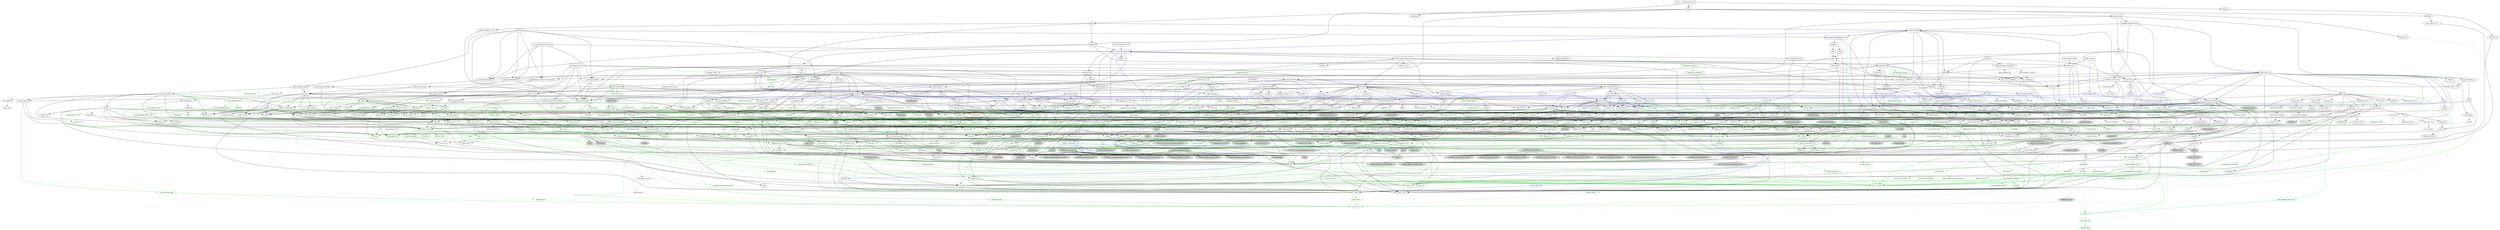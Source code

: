 digraph {
    0 [ label = "tests" shape = box]
    1 [ label = "catalyst-toolbox" shape = box]
    2 [ label = "chain-addr" shape = box]
    3 [ label = "chain-core" shape = box]
    4 [ label = "chain-ser" shape = box]
    5 [ label = "chain-crypto" shape = box]
    6 [ label = "typed-bytes" shape = box]
    7 [ label = "chain-impl-mockchain" shape = box]
    8 [ label = "cardano-legacy-address" shape = box]
    9 [ label = "chain-time" shape = box]
    10 [ label = "chain-vote" shape = box]
    11 [ label = "imhamt" shape = box]
    12 [ label = "sparse-array" shape = box]
    13 [ label = "chain-storage" shape = box]
    14 [ label = "jcli" shape = box]
    15 [ label = "jormungandr-lib" shape = box]
    16 [ label = "jormungandr-automation" shape = box]
    17 [ label = "jortestkit" shape = box]
    18 [ label = "jormungandr-integration-tests" shape = box]
    19 [ label = "hersir" shape = box]
    20 [ label = "thor" shape = box]
    21 [ label = "loki" shape = box]
    22 [ label = "mjolnir" shape = box]
    23 [ label = "snapshot-lib" shape = box]
    24 [ label = "symmetric-cipher" shape = box]
    25 [ label = "vit-servicing-station-lib" shape = box]
    26 [ label = "event-db" shape = box]
    27 [ label = "vit-servicing-station-tests" shape = box]
    28 [ label = "wallet" shape = box]
    29 [ label = "chain-path-derivation" shape = box]
    30 [ label = "hdkeygen" shape = box]
    31 [ label = "chain-network" shape = box]
    32 [ label = "jormungandrwallet" shape = box]
    33 [ label = "wallet-core" shape = box]
    34 [ label = "wallet-wasm-js" shape = box]
    35 [ label = "jormungandr" shape = box]
    36 [ label = "explorer" shape = box]
    37 [ label = "settings" shape = box]
    38 [ label = "blockchain" shape = box]
    39 [ label = "vit-servicing-station-cli" shape = box]
    40 [ label = "vit-servicing-station-server" shape = box]
    41 [ label = "iapyx" shape = box]
    42 [ label = "valgrind" shape = box]
    43 [ label = "vitup" shape = box]
    44 [ label = "mainnet-lib" shape = box]
    45 [ label = "mainnet-tools" shape = box]
    46 [ label = "scheduler-service-lib" shape = box]
    47 [ label = "signals-handler" shape = box]
    48 [ label = "snapshot-trigger-service" shape = box]
    49 [ label = "voting_tools_rs" shape = box]
    50 [ label = "integration-tests" shape = box]
    51 [ label = "cat-data-service" shape = box]
    52 [ label = "audit" shape = box]
    53 [ label = "assert_cmd" ]
    54 [ label = "assert_fs" ]
    55 [ label = "bech32 0.8.1" ]
    56 [ label = "clap 4.2.1" ]
    57 [ label = "color-eyre" ]
    58 [ label = "csv" ]
    59 [ label = "fraction" ]
    60 [ label = "futures" ]
    61 [ label = "gag" ]
    62 [ label = "governor" ]
    63 [ label = "graphql_client" ]
    64 [ label = "hex" ]
    65 [ label = "image" ]
    66 [ label = "itertools 0.10.5" color = darkgreen]
    67 [ label = "once_cell" color = darkgreen]
    68 [ label = "predicates 2.1.5" ]
    69 [ label = "proptest" ]
    70 [ label = "qrcode" ]
    71 [ label = "quircs" ]
    72 [ label = "rand 0.8.5" color = darkgreen]
    73 [ label = "rand_chacha 0.3.1" color = darkgreen]
    74 [ label = "rayon" ]
    75 [ label = "regex" color = darkgreen]
    76 [ label = "reqwest" ]
    77 [ label = "rust_decimal" color = darkgreen]
    78 [ label = "rust_decimal_macros" color = green3]
    79 [ label = "serde" color = darkgreen]
    80 [ label = "serde_json" color = darkgreen]
    81 [ label = "serde_test" ]
    82 [ label = "serde_yaml 0.9.25" ]
    83 [ label = "sscanf" ]
    84 [ label = "test-strategy" color = green3]
    85 [ label = "thiserror" color = darkgreen]
    86 [ label = "time 0.3.20" color = darkgreen]
    87 [ label = "tokio" color = darkgreen]
    88 [ label = "tracing" color = darkgreen]
    89 [ label = "tracing-subscriber" ]
    90 [ label = "url" color = darkgreen]
    91 [ label = "versionisator" color = green3]
    92 [ label = "cryptoxide 0.4.4" ]
    93 [ label = "quickcheck" ]
    94 [ label = "curve25519-dalek-ng" ]
    95 [ label = "ed25519-bip32 0.4.1" ]
    96 [ label = "ed25519-dalek" ]
    97 [ label = "generic-array" color = darkgreen]
    98 [ label = "rand_core 0.6.4" color = darkgreen]
    99 [ label = "sha2 0.10.6" color = darkgreen]
    100 [ label = "smoke" color = blue]
    101 [ label = "lazy_static" color = darkgreen]
    102 [ label = "quickcheck_macros" color = green3]
    103 [ label = "strum" ]
    104 [ label = "strum_macros" color = green3]
    105 [ label = "tempfile" color = darkgreen]
    106 [ label = "cbor_event" ]
    107 [ label = "base64 0.21.0" color = darkgreen]
    108 [ label = "cfg-if 1.0.0" color = darkgreen]
    109 [ label = "const_format" ]
    110 [ label = "criterion" ]
    111 [ label = "rustc_version" color = green3]
    112 [ label = "trybuild" color = blue]
    113 [ label = "data-pile" ]
    114 [ label = "sled" ]
    115 [ label = "base64 0.13.1" ]
    116 [ label = "bincode" ]
    117 [ label = "bytes" color = darkgreen]
    118 [ label = "clap_complete" ]
    119 [ label = "gtmpl" ]
    120 [ label = "rand 0.7.3" ]
    121 [ label = "rpassword" ]
    122 [ label = "serde_derive" color = green3]
    123 [ label = "serde_yaml 0.8.26" ]
    124 [ label = "http" ]
    125 [ label = "humantime" ]
    126 [ label = "parity-multiaddr" ]
    127 [ label = "serde_with" ]
    128 [ label = "bytesize" ]
    129 [ label = "custom_debug" ]
    130 [ label = "flate2" ]
    131 [ label = "fs_extra" ]
    132 [ label = "json" ]
    133 [ label = "keynesis" ]
    134 [ label = "log" color = darkgreen]
    135 [ label = "netstat2" ]
    136 [ label = "os_info" ]
    137 [ label = "poldercast" ]
    138 [ label = "prost 0.9.0" color = darkgreen]
    139 [ label = "semver" color = darkgreen]
    140 [ label = "sysinfo" ]
    141 [ label = "tar" ]
    142 [ label = "tokio-stream" ]
    143 [ label = "tonic 0.6.2" ]
    144 [ label = "tonic-build 0.6.2" color = green3]
    145 [ label = "warp" ]
    146 [ label = "zip" ]
    147 [ label = "console" ]
    148 [ label = "dialoguer" ]
    149 [ label = "indicatif" ]
    150 [ label = "sha-1" ]
    151 [ label = "sha2 0.9.9" ]
    152 [ label = "bech32 0.7.3" ]
    153 [ label = "rstest" color = green3]
    154 [ label = "yaml-rust" ]
    155 [ label = "ctrlc" ]
    156 [ label = "slave-pool" ]
    157 [ label = "cocoon" ]
    158 [ label = "dirs" ]
    159 [ label = "zeroize" ]
    160 [ label = "async-trait" color = green3]
    161 [ label = "diesel" color = darkgreen]
    162 [ label = "diesel_migrations" ]
    163 [ label = "dotenv" ]
    164 [ label = "http-zipkin" ]
    165 [ label = "notify" ]
    166 [ label = "pretty_assertions 1.3.0" color = blue]
    167 [ label = "r2d2" color = darkgreen]
    168 [ label = "simplelog 0.8.0" ]
    169 [ label = "tracing-futures" ]
    170 [ label = "bb8" ]
    171 [ label = "bb8-postgres" ]
    172 [ label = "chrono" color = darkgreen]
    173 [ label = "dotenvy" ]
    174 [ label = "tokio-postgres" color = darkgreen]
    175 [ label = "cfg-if 0.1.10" ]
    176 [ label = "dyn-clone" color = darkgreen]
    177 [ label = "fake" ]
    178 [ label = "hyper" ]
    179 [ label = "postgres" color = darkgreen]
    180 [ label = "pretty_assertions 0.6.1" ]
    181 [ label = "rand_core 0.5.1" ]
    182 [ label = "refinery" ]
    183 [ label = "hashlink" ]
    184 [ label = "paste" color = blue]
    185 [ label = "http-body" ]
    186 [ label = "pin-project" ]
    187 [ label = "clear_on_drop" ]
    188 [ label = "console_error_panic_hook" ]
    189 [ label = "getrandom 0.2.9" color = darkgreen]
    190 [ label = "js-sys" color = darkgreen]
    191 [ label = "wasm-bindgen" color = darkgreen]
    192 [ label = "wasm-bindgen-test" color = blue]
    193 [ label = "web-sys" ]
    194 [ label = "arc-swap" ]
    195 [ label = "enum-as-inner" color = green3]
    196 [ label = "jsonrpsee-core" ]
    197 [ label = "jsonrpsee-http-server" ]
    198 [ label = "libc" color = darkgreen]
    199 [ label = "linked-hash-map" ]
    200 [ label = "local-ip-address" ]
    201 [ label = "lru" ]
    202 [ label = "nix 0.25.1" style = filled, fillcolor = lightgrey]
    203 [ label = "opentelemetry" ]
    204 [ label = "opentelemetry-otlp" ]
    205 [ label = "opentelemetry-semantic-conventions" ]
    206 [ label = "prometheus" style = dashed]
    207 [ label = "tokio-util 0.6.10" ]
    208 [ label = "tracing-appender" ]
    209 [ label = "tracing-opentelemetry" ]
    210 [ label = "trust-dns-resolver" ]
    211 [ label = "anyhow" color = darkgreen]
    212 [ label = "async-graphql" ]
    213 [ label = "async-graphql-warp" ]
    214 [ label = "futures-channel" color = darkgreen]
    215 [ label = "futures-util" color = darkgreen]
    216 [ label = "ed25519-bip32 0.3.2" ]
    217 [ label = "prettytable-rs" ]
    218 [ label = "warp-reverse-proxy" ]
    219 [ label = "diffy" ]
    220 [ label = "glob" ]
    221 [ label = "path-slash" ]
    222 [ label = "rustls" ]
    223 [ label = "rustls-pemfile" ]
    224 [ label = "tempdir" ]
    225 [ label = "tokio-rustls" ]
    226 [ label = "uuid 0.8.2" ]
    227 [ label = "walkdir" color = darkgreen]
    228 [ label = "cardano-serialization-lib" ]
    229 [ label = "pharos" ]
    230 [ label = "job_scheduler_ng" ]
    231 [ label = "num-traits" color = darkgreen]
    232 [ label = "uuid 1.3.1" ]
    233 [ label = "bytekind" ]
    234 [ label = "cddl" ]
    235 [ label = "ciborium" ]
    236 [ label = "dashmap" ]
    237 [ label = "insta" color = blue]
    238 [ label = "microtype" ]
    239 [ label = "nonempty" ]
    240 [ label = "tracing-test" color = blue]
    241 [ label = "validity" ]
    242 [ label = "libmath" ]
    243 [ label = "rand_chacha 0.2.2" ]
    244 [ label = "axum" ]
    245 [ label = "metrics" ]
    246 [ label = "metrics-exporter-prometheus" ]
    247 [ label = "tower" ]
    248 [ label = "tower-http" ]
    249 [ label = "clap_complete_command" ]
    250 [ label = "anstyle" ]
    251 [ label = "bstr" ]
    252 [ label = "doc-comment" ]
    253 [ label = "predicates 3.0.2" ]
    254 [ label = "predicates-core" ]
    255 [ label = "predicates-tree" ]
    256 [ label = "wait-timeout" ]
    257 [ label = "globwalk" ]
    258 [ label = "clap_builder" ]
    259 [ label = "clap_derive 4.2.0" color = green3, style = dashed]
    260 [ label = "backtrace" ]
    261 [ label = "color-spantrace" style = dashed]
    262 [ label = "eyre" ]
    263 [ label = "indenter" ]
    264 [ label = "owo-colors" ]
    265 [ label = "tracing-error" style = dashed]
    266 [ label = "csv-core" ]
    267 [ label = "itoa" color = darkgreen]
    268 [ label = "ryu" color = darkgreen]
    269 [ label = "num" ]
    270 [ label = "futures-core" color = darkgreen]
    271 [ label = "futures-executor" ]
    272 [ label = "futures-io" color = darkgreen]
    273 [ label = "futures-sink" color = darkgreen]
    274 [ label = "futures-task" color = darkgreen]
    275 [ label = "filedescriptor" ]
    276 [ label = "futures-timer" style = dashed]
    277 [ label = "no-std-compat" ]
    278 [ label = "nonzero_ext" ]
    279 [ label = "parking_lot 0.12.1" color = darkgreen]
    280 [ label = "smallvec" color = darkgreen]
    281 [ label = "graphql_query_derive" color = green3, style = dashed]
    282 [ label = "bytemuck" ]
    283 [ label = "byteorder" color = darkgreen]
    284 [ label = "color_quant" ]
    285 [ label = "gif" style = dashed]
    286 [ label = "jpeg-decoder" style = dashed]
    287 [ label = "num-iter" ]
    288 [ label = "num-rational 0.3.2" ]
    289 [ label = "png" style = dashed]
    290 [ label = "scoped_threadpool" style = dashed]
    291 [ label = "tiff" style = dashed]
    292 [ label = "either" color = darkgreen]
    293 [ label = "difflib" style = dashed]
    294 [ label = "float-cmp" style = dashed]
    295 [ label = "normalize-line-endings" style = dashed]
    296 [ label = "bit-set" style = dashed]
    297 [ label = "bitflags" color = darkgreen]
    298 [ label = "quick-error 2.0.1" style = dashed]
    299 [ label = "rand_xorshift" ]
    300 [ label = "regex-syntax 0.6.29" color = darkgreen]
    301 [ label = "rusty-fork" style = dashed]
    302 [ label = "unarray" ]
    303 [ label = "checked_int_cast" ]
    304 [ label = "num-derive" color = green3]
    305 [ label = "ppv-lite86" color = darkgreen]
    306 [ label = "rayon-core" ]
    307 [ label = "aho-corasick" color = darkgreen]
    308 [ label = "memchr" color = darkgreen]
    309 [ label = "encoding_rs" ]
    310 [ label = "h2" ]
    311 [ label = "hyper-rustls" style = "dashed,filled", fillcolor = lightgrey]
    312 [ label = "ipnet" ]
    313 [ label = "mime" ]
    314 [ label = "percent-encoding" color = darkgreen]
    315 [ label = "pin-project-lite" color = darkgreen]
    316 [ label = "serde_urlencoded" ]
    317 [ label = "tower-service" ]
    318 [ label = "wasm-bindgen-futures" ]
    319 [ label = "webpki-roots" style = "dashed,filled", fillcolor = lightgrey]
    320 [ label = "winreg" style = filled, fillcolor = lightgrey]
    321 [ label = "arrayvec 0.7.2" color = darkgreen]
    322 [ label = "borsh" color = darkgreen, style = dashed]
    323 [ label = "bytecheck" color = darkgreen, style = dashed]
    324 [ label = "rkyv" color = darkgreen, style = dashed]
    325 [ label = "quote" color = green3]
    326 [ label = "indexmap 2.0.0" ]
    327 [ label = "unsafe-libyaml" ]
    328 [ label = "sscanf_macro" color = green3]
    329 [ label = "proc-macro2" color = green3]
    330 [ label = "structmeta" color = green3]
    331 [ label = "syn 1.0.109" color = green3]
    332 [ label = "thiserror-impl" color = green3]
    333 [ label = "num_threads" color = darkgreen, style = "dashed,filled", fillcolor = lightgrey]
    334 [ label = "time-core" color = darkgreen]
    335 [ label = "time-macros" color = green3, style = dashed]
    336 [ label = "autocfg" color = green3]
    337 [ label = "mio" color = darkgreen]
    338 [ label = "num_cpus" color = darkgreen]
    339 [ label = "signal-hook-registry" color = darkgreen, style = "dashed,filled", fillcolor = lightgrey]
    340 [ label = "socket2 0.4.9" color = darkgreen, style = dashed]
    341 [ label = "tokio-macros" color = green3, style = dashed]
    342 [ label = "windows-sys 0.45.0" color = darkgreen, style = filled, fillcolor = lightgrey]
    343 [ label = "tracing-attributes" color = green3, style = dashed]
    344 [ label = "tracing-core" color = darkgreen]
    345 [ label = "matchers" style = dashed]
    346 [ label = "nu-ansi-term" style = dashed]
    347 [ label = "sharded-slab" style = dashed]
    348 [ label = "thread_local" ]
    349 [ label = "tracing-log" style = dashed]
    350 [ label = "tracing-serde" style = dashed]
    351 [ label = "form_urlencoded" color = darkgreen]
    352 [ label = "idna 0.3.0" color = darkgreen]
    353 [ label = "platforms" color = green3]
    354 [ label = "env_logger" style = dashed]
    355 [ label = "digest 0.9.0" ]
    356 [ label = "subtle-ng" ]
    357 [ label = "curve25519-dalek" ]
    358 [ label = "ed25519" ]
    359 [ label = "typenum" color = darkgreen]
    360 [ label = "version_check" color = green3]
    361 [ label = "cpufeatures" color = darkgreen, style = filled, fillcolor = lightgrey]
    362 [ label = "digest 0.10.6" color = darkgreen]
    363 [ label = "heck 0.4.1" color = green3]
    364 [ label = "rustversion" color = red]
    365 [ label = "fastrand" color = darkgreen]
    366 [ label = "redox_syscall 0.3.5" color = darkgreen, style = filled, fillcolor = lightgrey]
    367 [ label = "rustix" color = darkgreen, style = filled, fillcolor = lightgrey]
    368 [ label = "const_format_proc_macros" color = green3]
    369 [ label = "atty" ]
    370 [ label = "cast" ]
    371 [ label = "clap 2.34.0" ]
    372 [ label = "criterion-plot" ]
    373 [ label = "oorandom" ]
    374 [ label = "plotters" ]
    375 [ label = "serde_cbor" ]
    376 [ label = "tinytemplate" ]
    377 [ label = "basic-toml" color = blue]
    378 [ label = "termcolor" color = darkgreen]
    379 [ label = "memmap2" ]
    380 [ label = "crc32fast" ]
    381 [ label = "crossbeam-epoch" ]
    382 [ label = "crossbeam-utils" ]
    383 [ label = "fs2" style = filled, fillcolor = lightgrey]
    384 [ label = "fxhash" ]
    385 [ label = "parking_lot 0.11.2" ]
    386 [ label = "gtmpl_value" ]
    387 [ label = "getrandom 0.1.16" style = dashed]
    388 [ label = "rand_hc" style = filled, fillcolor = lightgrey]
    389 [ label = "winapi" color = darkgreen, style = filled, fillcolor = lightgrey]
    390 [ label = "syn 2.0.13" color = green3]
    391 [ label = "indexmap 1.9.3" color = darkgreen]
    392 [ label = "fnv" color = darkgreen]
    393 [ label = "arrayref" ]
    394 [ label = "bs58" ]
    395 [ label = "data-encoding" ]
    396 [ label = "multihash" ]
    397 [ label = "static_assertions" ]
    398 [ label = "unsigned-varint 0.7.1" ]
    399 [ label = "serde_with_macros" color = green3, style = dashed]
    400 [ label = "custom_debug_derive" color = green3]
    401 [ label = "miniz_oxide 0.6.2" ]
    402 [ label = "cryptoxide 0.3.6" ]
    403 [ label = "prost-derive 0.9.0" color = green3, style = dashed]
    404 [ label = "core-foundation-sys" color = darkgreen, style = filled, fillcolor = lightgrey]
    405 [ label = "ntapi" style = filled, fillcolor = lightgrey]
    406 [ label = "filetime" ]
    407 [ label = "xattr" style = "dashed,filled", fillcolor = lightgrey]
    408 [ label = "tokio-util 0.7.7" color = darkgreen]
    409 [ label = "async-stream" ]
    410 [ label = "hyper-timeout" style = dashed]
    411 [ label = "tower-layer" ]
    412 [ label = "prost-build 0.9.0" color = green3, style = dashed]
    413 [ label = "headers" ]
    414 [ label = "mime_guess" ]
    415 [ label = "multiparty" style = dashed]
    416 [ label = "scoped-tls" ]
    417 [ label = "tokio-tungstenite" style = dashed]
    418 [ label = "aes" style = dashed]
    419 [ label = "bzip2" style = dashed]
    420 [ label = "constant_time_eq" style = dashed]
    421 [ label = "hmac 0.12.1" color = darkgreen]
    422 [ label = "pbkdf2 0.11.0" style = dashed]
    423 [ label = "sha1" ]
    424 [ label = "zstd" style = dashed]
    425 [ label = "encode_unicode 0.3.6" style = filled, fillcolor = lightgrey]
    426 [ label = "unicode-width" color = darkgreen]
    427 [ label = "windows-sys 0.42.0" style = filled, fillcolor = lightgrey]
    428 [ label = "shell-words" ]
    429 [ label = "number_prefix" ]
    430 [ label = "block-buffer 0.9.0" ]
    431 [ label = "opaque-debug" ]
    432 [ label = "nix 0.26.2" style = filled, fillcolor = lightgrey]
    433 [ label = "crossbeam-channel" ]
    434 [ label = "aes-gcm" ]
    435 [ label = "chacha20poly1305" ]
    436 [ label = "hmac 0.11.0" ]
    437 [ label = "pbkdf2 0.9.0" ]
    438 [ label = "dirs-sys" ]
    439 [ label = "zeroize_derive" color = green3, style = dashed]
    440 [ label = "diesel_derives" color = green3]
    441 [ label = "pq-sys" color = darkgreen, style = dashed]
    442 [ label = "migrations_internals" color = darkgreen]
    443 [ label = "migrations_macros" color = green3]
    444 [ label = "zipkin" ]
    445 [ label = "fsevent-sys" style = "dashed,filled", fillcolor = lightgrey]
    446 [ label = "inotify" style = filled, fillcolor = lightgrey]
    447 [ label = "kqueue" style = filled, fillcolor = lightgrey]
    448 [ label = "ctor" color = green3, style = filled, fillcolor = lightgrey]
    449 [ label = "diff" color = blue]
    450 [ label = "output_vt100" style = filled, fillcolor = lightgrey]
    451 [ label = "yansi" color = blue]
    452 [ label = "scheduled-thread-pool" color = darkgreen]
    453 [ label = "iana-time-zone" color = darkgreen, style = "dashed,filled", fillcolor = lightgrey]
    454 [ label = "num-integer" color = darkgreen]
    455 [ label = "time 0.1.45" color = darkgreen, style = dashed]
    456 [ label = "fallible-iterator" color = darkgreen]
    457 [ label = "phf" color = darkgreen]
    458 [ label = "postgres-protocol" color = darkgreen]
    459 [ label = "postgres-types" color = darkgreen]
    460 [ label = "socket2 0.5.1" color = darkgreen]
    461 [ label = "httparse" ]
    462 [ label = "httpdate" ]
    463 [ label = "want" ]
    464 [ label = "ansi_term 0.11.0" ]
    465 [ label = "difference" ]
    466 [ label = "refinery-core" color = darkgreen]
    467 [ label = "refinery-macros" color = green3]
    468 [ label = "hashbrown 0.12.3" color = darkgreen]
    469 [ label = "paste-impl" color = turquoise3]
    470 [ label = "proc-macro-hack" color = turquoise3]
    471 [ label = "pin-project-internal" color = green3]
    472 [ label = "cc" color = green3]
    473 [ label = "wasi 0.11.0+wasi-snapshot-preview1" color = darkgreen, style = filled, fillcolor = lightgrey]
    474 [ label = "wasm-bindgen-macro" color = green3]
    475 [ label = "wasm-bindgen-test-macro" color = turquoise3]
    476 [ label = "beef" ]
    477 [ label = "jsonrpsee-types" ]
    478 [ label = "rustc-hash" style = dashed]
    479 [ label = "globset" ]
    480 [ label = "unicase" color = darkgreen]
    481 [ label = "neli" style = filled, fillcolor = lightgrey]
    482 [ label = "memoffset 0.6.5" style = "dashed,filled", fillcolor = lightgrey]
    483 [ label = "pin-utils" color = darkgreen]
    484 [ label = "opentelemetry_api" ]
    485 [ label = "opentelemetry_sdk" ]
    486 [ label = "opentelemetry-proto" ]
    487 [ label = "prost 0.11.8" color = darkgreen, style = dashed]
    488 [ label = "tonic 0.8.3" style = dashed]
    489 [ label = "protobuf" style = dashed]
    490 [ label = "slab" color = darkgreen]
    491 [ label = "ipconfig" style = "dashed,filled", fillcolor = lightgrey]
    492 [ label = "lru-cache" ]
    493 [ label = "resolv-conf" style = dashed]
    494 [ label = "trust-dns-proto" ]
    495 [ label = "async-graphql-derive" color = green3]
    496 [ label = "async-graphql-parser" color = darkgreen]
    497 [ label = "async-graphql-value" color = darkgreen]
    498 [ label = "fast_chemail" style = dashed]
    499 [ label = "multer" ]
    500 [ label = "futures-macro" color = green3, style = dashed]
    501 [ label = "encode_unicode 1.0.0" ]
    502 [ label = "is-terminal" ]
    503 [ label = "term" ]
    504 [ label = "ansi_term 0.12.1" ]
    505 [ label = "ring" ]
    506 [ label = "sct" ]
    507 [ label = "webpki" ]
    508 [ label = "rand 0.4.6" ]
    509 [ label = "remove_dir_all" ]
    510 [ label = "same-file" color = darkgreen]
    511 [ label = "winapi-util" color = darkgreen, style = filled, fillcolor = lightgrey]
    512 [ label = "noop_proc_macro" color = green3, style = filled, fillcolor = lightgrey]
    513 [ label = "num-bigint" ]
    514 [ label = "rand_os" style = filled, fillcolor = lightgrey]
    515 [ label = "schemars" color = darkgreen]
    516 [ label = "serde-wasm-bindgen 0.4.5" style = filled, fillcolor = lightgrey]
    517 [ label = "cron" ]
    518 [ label = "libm" color = darkgreen, style = dashed]
    519 [ label = "abnf_to_pest" ]
    520 [ label = "base16" ]
    521 [ label = "base64-url" style = dashed]
    522 [ label = "clap 3.2.23" style = dashed]
    523 [ label = "codespan-reporting" color = darkgreen]
    524 [ label = "crossterm" style = "dashed,filled", fillcolor = lightgrey]
    525 [ label = "displaydoc" color = green3]
    526 [ label = "hexf-parse" ]
    527 [ label = "itertools 0.11.0" ]
    528 [ label = "lexical-core" ]
    529 [ label = "pest_meta" ]
    530 [ label = "pest_vm" ]
    531 [ label = "regex-syntax 0.7.4" style = dashed]
    532 [ label = "serde-wasm-bindgen 0.5.0" style = "dashed,filled", fillcolor = lightgrey]
    533 [ label = "simplelog 0.12.1" ]
    534 [ label = "uriparse" style = dashed]
    535 [ label = "ciborium-io" ]
    536 [ label = "ciborium-ll" ]
    537 [ label = "hashbrown 0.14.0" ]
    538 [ label = "lock_api" color = darkgreen]
    539 [ label = "parking_lot_core 0.9.8" color = darkgreen]
    540 [ label = "similar" color = blue]
    541 [ label = "microtype-macro" color = green3]
    542 [ label = "secrecy" style = dashed]
    543 [ label = "tracing-test-macro" color = turquoise3]
    544 [ label = "rand 0.3.23" ]
    545 [ label = "axum-core" ]
    546 [ label = "matchit" ]
    547 [ label = "serde_path_to_error" style = dashed]
    548 [ label = "sync_wrapper" ]
    549 [ label = "ahash 0.7.6" color = darkgreen]
    550 [ label = "metrics-macros" color = green3]
    551 [ label = "metrics-util" ]
    552 [ label = "quanta" ]
    553 [ label = "http-range-header" ]
    554 [ label = "clap_complete_fig" style = dashed]
    555 [ label = "clap_complete_nushell" style = dashed]
    556 [ label = "regex-automata" style = dashed]
    557 [ label = "termtree" ]
    558 [ label = "ignore" ]
    559 [ label = "anstream" style = dashed]
    560 [ label = "clap_lex 0.4.1" ]
    561 [ label = "strsim" color = darkgreen, style = dashed]
    562 [ label = "addr2line" ]
    563 [ label = "object" ]
    564 [ label = "rustc-demangle" ]
    565 [ label = "num-complex" ]
    566 [ label = "num-rational 0.4.1" ]
    567 [ label = "graphql_client_codegen" color = green3, style = dashed]
    568 [ label = "weezl" style = dashed]
    569 [ label = "deflate" style = dashed]
    570 [ label = "miniz_oxide 0.3.7" style = dashed]
    571 [ label = "miniz_oxide 0.4.4" style = dashed]
    572 [ label = "bit-vec" style = dashed]
    573 [ label = "quick-error 1.2.3" style = dashed]
    574 [ label = "crossbeam-deque" ]
    575 [ label = "borsh-derive" color = green3, style = dashed]
    576 [ label = "hashbrown 0.13.2" color = darkgreen, style = dashed]
    577 [ label = "bytecheck_derive" color = green3, style = dashed]
    578 [ label = "ptr_meta" color = darkgreen, style = dashed]
    579 [ label = "simdutf8" color = darkgreen, style = dashed]
    580 [ label = "rend" color = darkgreen, style = dashed]
    581 [ label = "rkyv_derive" color = green3, style = dashed]
    582 [ label = "seahash" color = darkgreen, style = dashed]
    583 [ label = "equivalent" ]
    584 [ label = "unicode-ident" color = green3]
    585 [ label = "structmeta-derive" color = green3]
    586 [ label = "hermit-abi 0.2.6" color = darkgreen, style = filled, fillcolor = lightgrey]
    587 [ label = "windows-targets 0.42.2" color = darkgreen, style = filled, fillcolor = lightgrey]
    588 [ label = "valuable" color = darkgreen, style = "dashed,filled", fillcolor = lightgrey]
    589 [ label = "overload" style = dashed]
    590 [ label = "unicode-bidi" color = darkgreen]
    591 [ label = "unicode-normalization" color = darkgreen]
    592 [ label = "subtle" color = darkgreen]
    593 [ label = "signature" ]
    594 [ label = "block-buffer 0.10.4" color = darkgreen, style = dashed]
    595 [ label = "crypto-common" color = darkgreen]
    596 [ label = "instant" color = darkgreen]
    597 [ label = "errno" color = darkgreen, style = filled, fillcolor = lightgrey]
    598 [ label = "io-lifetimes" color = darkgreen]
    599 [ label = "linux-raw-sys" color = darkgreen, style = filled, fillcolor = lightgrey]
    600 [ label = "unicode-xid" color = green3]
    601 [ label = "hermit-abi 0.1.19" style = filled, fillcolor = lightgrey]
    602 [ label = "textwrap 0.11.0" ]
    603 [ label = "plotters-backend" ]
    604 [ label = "plotters-svg" style = dashed]
    605 [ label = "half" ]
    606 [ label = "memoffset 0.8.0" ]
    607 [ label = "scopeguard" color = darkgreen]
    608 [ label = "parking_lot_core 0.8.6" ]
    609 [ label = "wasi 0.9.0+wasi-snapshot-preview1" style = "dashed,filled", fillcolor = lightgrey]
    610 [ label = "winapi-i686-pc-windows-gnu" color = darkgreen, style = filled, fillcolor = lightgrey]
    611 [ label = "winapi-x86_64-pc-windows-gnu" color = darkgreen, style = filled, fillcolor = lightgrey]
    612 [ label = "multihash-derive" color = green3, style = dashed]
    613 [ label = "unsigned-varint 0.5.1" ]
    614 [ label = "darling" color = green3]
    615 [ label = "synstructure" color = green3]
    616 [ label = "adler" ]
    617 [ label = "redox_syscall 0.2.16" style = filled, fillcolor = lightgrey]
    618 [ label = "async-stream-impl" color = green3]
    619 [ label = "tokio-io-timeout" style = dashed]
    620 [ label = "heck 0.3.3" color = green3, style = dashed]
    621 [ label = "multimap" color = green3, style = dashed]
    622 [ label = "petgraph" color = green3, style = dashed]
    623 [ label = "prost-types 0.9.0" color = green3, style = dashed]
    624 [ label = "which" color = green3, style = dashed]
    625 [ label = "headers-core" ]
    626 [ label = "try-lock" ]
    627 [ label = "tungstenite" style = dashed]
    628 [ label = "cipher 0.3.0" ]
    629 [ label = "bzip2-sys" style = dashed]
    630 [ label = "password-hash" style = dashed]
    631 [ label = "zstd-safe" style = dashed]
    632 [ label = "windows_aarch64_gnullvm 0.42.2" color = darkgreen, style = filled, fillcolor = lightgrey]
    633 [ label = "windows_aarch64_msvc 0.42.2" color = darkgreen, style = filled, fillcolor = lightgrey]
    634 [ label = "windows_i686_gnu 0.42.2" color = darkgreen, style = filled, fillcolor = lightgrey]
    635 [ label = "windows_i686_msvc 0.42.2" color = darkgreen, style = filled, fillcolor = lightgrey]
    636 [ label = "windows_x86_64_gnu 0.42.2" color = darkgreen, style = filled, fillcolor = lightgrey]
    637 [ label = "windows_x86_64_gnullvm 0.42.2" color = darkgreen, style = filled, fillcolor = lightgrey]
    638 [ label = "windows_x86_64_msvc 0.42.2" color = darkgreen, style = filled, fillcolor = lightgrey]
    639 [ label = "aead 0.4.3" ]
    640 [ label = "ctr" ]
    641 [ label = "ghash" ]
    642 [ label = "aead 0.5.2" ]
    643 [ label = "chacha20" ]
    644 [ label = "cipher 0.4.4" ]
    645 [ label = "poly1305" ]
    646 [ label = "crypto-mac" ]
    647 [ label = "redox_users" style = filled, fillcolor = lightgrey]
    648 [ label = "vcpkg" color = green3, style = "dashed,filled", fillcolor = lightgrey]
    649 [ label = "lazycell" ]
    650 [ label = "zipkin-types" ]
    651 [ label = "inotify-sys" style = filled, fillcolor = lightgrey]
    652 [ label = "kqueue-sys" style = filled, fillcolor = lightgrey]
    653 [ label = "android_system_properties" color = darkgreen, style = "dashed,filled", fillcolor = lightgrey]
    654 [ label = "iana-time-zone-haiku" color = darkgreen, style = "dashed,filled", fillcolor = lightgrey]
    655 [ label = "windows" color = darkgreen, style = "dashed,filled", fillcolor = lightgrey]
    656 [ label = "wasi 0.10.0+wasi-snapshot-preview1" color = darkgreen, style = filled, fillcolor = lightgrey]
    657 [ label = "phf_shared" color = darkgreen]
    658 [ label = "md-5" color = darkgreen]
    659 [ label = "stringprep" color = darkgreen]
    660 [ label = "siphasher" color = darkgreen]
    661 [ label = "toml" color = darkgreen]
    662 [ label = "jobserver" color = green3, style = dashed]
    663 [ label = "wasm-bindgen-macro-support" color = green3]
    664 [ label = "tonic-build 0.8.4" color = green3, style = dashed]
    665 [ label = "prost-derive 0.11.8" color = green3, style = dashed]
    666 [ label = "widestring" style = "dashed,filled", fillcolor = lightgrey]
    667 [ label = "hostname" style = dashed]
    668 [ label = "idna 0.2.3" ]
    669 [ label = "tinyvec" color = darkgreen]
    670 [ label = "Inflector" color = green3]
    671 [ label = "proc-macro-crate 1.3.1" color = green3]
    672 [ label = "pest" color = darkgreen]
    673 [ label = "ascii_utils" style = dashed]
    674 [ label = "spin 0.9.8" ]
    675 [ label = "hermit-abi 0.3.1" color = darkgreen, style = filled, fillcolor = lightgrey]
    676 [ label = "dirs-next" ]
    677 [ label = "spin 0.5.2" style = filled, fillcolor = lightgrey]
    678 [ label = "untrusted" ]
    679 [ label = "fuchsia-cprng" style = filled, fillcolor = lightgrey]
    680 [ label = "rand_core 0.3.1" style = filled, fillcolor = lightgrey]
    681 [ label = "rdrand" style = filled, fillcolor = lightgrey]
    682 [ label = "cloudabi" style = filled, fillcolor = lightgrey]
    683 [ label = "rand_core 0.4.2" style = filled, fillcolor = lightgrey]
    684 [ label = "schemars_derive" color = green3, style = dashed]
    685 [ label = "nom" ]
    686 [ label = "abnf" ]
    687 [ label = "pretty" ]
    688 [ label = "clap_derive 3.2.18" color = green3, style = dashed]
    689 [ label = "clap_lex 0.2.4" style = dashed]
    690 [ label = "textwrap 0.16.0" style = dashed]
    691 [ label = "crossterm_winapi" style = "dashed,filled", fillcolor = lightgrey]
    692 [ label = "signal-hook" style = "dashed,filled", fillcolor = lightgrey]
    693 [ label = "signal-hook-mio" style = "dashed,filled", fillcolor = lightgrey]
    694 [ label = "lexical-parse-float" style = dashed]
    695 [ label = "lexical-parse-integer" style = dashed]
    696 [ label = "lexical-util" ]
    697 [ label = "lexical-write-float" style = dashed]
    698 [ label = "lexical-write-integer" style = dashed]
    699 [ label = "windows-targets 0.48.0" color = darkgreen, style = filled, fillcolor = lightgrey]
    700 [ label = "atomic-shim" style = dashed]
    701 [ label = "hashbrown 0.11.2" style = dashed]
    702 [ label = "sketches-ddsketch" style = dashed]
    703 [ label = "mach" style = filled, fillcolor = lightgrey]
    704 [ label = "raw-cpuid" style = filled, fillcolor = lightgrey]
    705 [ label = "anstyle-parse" style = dashed]
    706 [ label = "anstyle-wincon" style = "dashed,filled", fillcolor = lightgrey]
    707 [ label = "concolor-override" style = dashed]
    708 [ label = "concolor-query" style = dashed]
    709 [ label = "utf8parse" style = dashed]
    710 [ label = "gimli" ]
    711 [ label = "graphql-introspection-query" color = green3, style = dashed]
    712 [ label = "graphql-parser" color = green3, style = dashed]
    713 [ label = "adler32" style = dashed]
    714 [ label = "borsh-derive-internal" color = green3, style = dashed]
    715 [ label = "borsh-schema-derive-internal" color = green3, style = dashed]
    716 [ label = "proc-macro-crate 0.1.5" color = green3, style = dashed]
    717 [ label = "ahash 0.8.3" color = darkgreen, style = dashed]
    718 [ label = "ptr_meta_derive" color = green3, style = dashed]
    719 [ label = "errno-dragonfly" color = darkgreen, style = filled, fillcolor = lightgrey]
    720 [ label = "windows-sys 0.48.0" color = darkgreen, style = "dashed,filled", fillcolor = lightgrey]
    721 [ label = "proc-macro-error" color = green3, style = dashed]
    722 [ label = "darling_core" color = green3]
    723 [ label = "darling_macro" color = green3]
    724 [ label = "unicode-segmentation" color = darkgreen]
    725 [ label = "fixedbitset" color = green3, style = dashed]
    726 [ label = "utf-8" style = dashed]
    727 [ label = "pkg-config" color = green3, style = dashed]
    728 [ label = "base64ct" style = dashed]
    729 [ label = "zstd-sys" style = dashed]
    730 [ label = "polyval" ]
    731 [ label = "inout" ]
    732 [ label = "universal-hash 0.5.0" ]
    733 [ label = "cxx" color = darkgreen, style = "dashed,filled", fillcolor = lightgrey]
    734 [ label = "cxx-build" color = green3, style = "dashed,filled", fillcolor = lightgrey]
    735 [ label = "wasm-bindgen-backend" color = green3]
    736 [ label = "wasm-bindgen-shared" color = green3]
    737 [ label = "prettyplease" color = green3, style = dashed]
    738 [ label = "prost-build 0.11.8" color = green3, style = dashed]
    739 [ label = "match_cfg" style = dashed]
    740 [ label = "matches" ]
    741 [ label = "tinyvec_macros" color = darkgreen, style = dashed]
    742 [ label = "toml_edit" color = green3]
    743 [ label = "ucd-trie" color = darkgreen]
    744 [ label = "dirs-sys-next" ]
    745 [ label = "serde_derive_internals" color = green3, style = dashed]
    746 [ label = "minimal-lexical" ]
    747 [ label = "abnf-core" ]
    748 [ label = "arrayvec 0.5.2" ]
    749 [ label = "typed-arena" ]
    750 [ label = "os_str_bytes" style = dashed]
    751 [ label = "windows_aarch64_gnullvm 0.48.0" color = darkgreen, style = filled, fillcolor = lightgrey]
    752 [ label = "windows_aarch64_msvc 0.48.0" color = darkgreen, style = filled, fillcolor = lightgrey]
    753 [ label = "windows_i686_gnu 0.48.0" color = darkgreen, style = filled, fillcolor = lightgrey]
    754 [ label = "windows_i686_msvc 0.48.0" color = darkgreen, style = filled, fillcolor = lightgrey]
    755 [ label = "windows_x86_64_gnu 0.48.0" color = darkgreen, style = filled, fillcolor = lightgrey]
    756 [ label = "windows_x86_64_gnullvm 0.48.0" color = darkgreen, style = filled, fillcolor = lightgrey]
    757 [ label = "windows_x86_64_msvc 0.48.0" color = darkgreen, style = filled, fillcolor = lightgrey]
    758 [ label = "combine" color = green3, style = dashed]
    759 [ label = "proc-macro-error-attr" color = green3, style = dashed]
    760 [ label = "ident_case" color = green3]
    761 [ label = "universal-hash 0.4.1" ]
    762 [ label = "cxxbridge-flags" color = green3, style = "dashed,filled", fillcolor = lightgrey]
    763 [ label = "cxxbridge-macro" color = green3, style = "dashed,filled", fillcolor = lightgrey]
    764 [ label = "link-cplusplus" color = darkgreen, style = "dashed,filled", fillcolor = lightgrey]
    765 [ label = "scratch" color = green3, style = "dashed,filled", fillcolor = lightgrey]
    766 [ label = "bumpalo" color = green3]
    767 [ label = "prost-types 0.11.8" color = green3, style = dashed]
    768 [ label = "toml_datetime" color = green3]
    769 [ label = "winnow" color = green3]
    770 [ label = "ascii" color = green3, style = dashed]
    771 [ label = "unreachable" color = green3, style = dashed]
    772 [ label = "void" color = green3, style = dashed]
    1 -> 57 [ ]
    1 -> 61 [ ]
    1 -> 62 [ ]
    1 -> 18 [ ]
    1 -> 70 [ ]
    1 -> 71 [ ]
    1 -> 83 [ ]
    1 -> 24 [ ]
    1 -> 25 [ style = dotted]
    1 -> 25 [ color = blue]
    1 -> 28 [ ]
    2 -> 3 [ ]
    2 -> 5 [ ]
    2 -> 5 [ color = blue]
    3 -> 4 [ ]
    4 -> 85 [ ]
    5 -> 55 [ ]
    5 -> 94 [ ]
    5 -> 95 [ ]
    5 -> 96 [ ]
    5 -> 64 [ ]
    5 -> 69 [ style = dotted]
    5 -> 69 [ color = blue]
    5 -> 93 [ style = dotted]
    5 -> 93 [ color = blue]
    5 -> 74 [ ]
    5 -> 99 [ ]
    5 -> 100 [ color = blue]
    5 -> 84 [ color = green3, style = dotted]
    5 -> 84 [ color = turquoise3]
    5 -> 6 [ ]
    7 -> 8 [ ]
    7 -> 2 [ ]
    7 -> 2 [ color = blue]
    7 -> 9 [ ]
    7 -> 9 [ color = blue]
    7 -> 10 [ ]
    7 -> 11 [ ]
    7 -> 102 [ color = green3, style = dotted]
    7 -> 102 [ color = turquoise3]
    7 -> 12 [ ]
    7 -> 103 [ ]
    7 -> 88 [ ]
    8 -> 106 [ ]
    8 -> 95 [ ]
    9 -> 3 [ ]
    9 -> 69 [ style = dotted]
    9 -> 69 [ color = blue]
    9 -> 93 [ style = dotted]
    9 -> 93 [ color = blue]
    9 -> 84 [ color = green3, style = dotted]
    9 -> 84 [ color = turquoise3]
    10 -> 107 [ ]
    10 -> 3 [ ]
    10 -> 5 [ ]
    10 -> 109 [ ]
    10 -> 110 [ color = blue]
    11 -> 110 [ color = blue]
    11 -> 69 [ style = dotted]
    11 -> 69 [ color = blue]
    11 -> 111 [ color = green3]
    11 -> 84 [ color = green3, style = dotted]
    11 -> 84 [ color = turquoise3]
    11 -> 85 [ ]
    11 -> 112 [ color = blue]
    12 -> 69 [ color = blue]
    12 -> 84 [ color = turquoise3]
    13 -> 110 [ style = dotted]
    13 -> 113 [ ]
    13 -> 98 [ style = dotted]
    13 -> 98 [ color = blue]
    13 -> 114 [ ]
    13 -> 105 [ style = dotted]
    13 -> 105 [ color = blue]
    13 -> 85 [ ]
    14 -> 54 [ color = blue]
    14 -> 118 [ ]
    14 -> 119 [ ]
    14 -> 15 [ ]
    14 -> 68 [ color = blue]
    14 -> 76 [ ]
    14 -> 121 [ ]
    14 -> 91 [ color = green3]
    15 -> 116 [ color = blue]
    15 -> 7 [ ]
    15 -> 7 [ color = blue]
    15 -> 124 [ ]
    15 -> 125 [ ]
    15 -> 126 [ ]
    15 -> 127 [ ]
    15 -> 123 [ color = blue]
    16 -> 53 [ ]
    16 -> 13 [ ]
    16 -> 63 [ ]
    16 -> 14 [ ]
    16 -> 17 [ ]
    16 -> 132 [ ]
    16 -> 135 [ ]
    16 -> 137 [ ]
    16 -> 143 [ ]
    16 -> 144 [ color = green3]
    16 -> 89 [ ]
    17 -> 54 [ ]
    17 -> 55 [ ]
    17 -> 128 [ ]
    17 -> 58 [ ]
    17 -> 129 [ ]
    17 -> 148 [ ]
    17 -> 131 [ ]
    17 -> 64 [ ]
    17 -> 125 [ ]
    17 -> 149 [ ]
    17 -> 136 [ ]
    17 -> 68 [ ]
    17 -> 76 [ ]
    17 -> 139 [ ]
    17 -> 123 [ ]
    17 -> 150 [ ]
    17 -> 151 [ ]
    17 -> 140 [ ]
    17 -> 141 [ ]
    17 -> 145 [ ]
    17 -> 146 [ ]
    18 -> 152 [ ]
    18 -> 19 [ ]
    18 -> 22 [ ]
    18 -> 153 [ color = green3]
    19 -> 155 [ ]
    19 -> 156 [ ]
    19 -> 20 [ ]
    20 -> 157 [ ]
    20 -> 158 [ ]
    20 -> 16 [ ]
    21 -> 20 [ ]
    22 -> 21 [ ]
    23 -> 59 [ ]
    23 -> 15 [ ]
    23 -> 76 [ ]
    23 -> 78 [ color = green3]
    23 -> 81 [ style = dotted]
    23 -> 81 [ color = blue]
    23 -> 82 [ ]
    23 -> 82 [ color = blue]
    24 -> 92 [ ]
    24 -> 72 [ ]
    24 -> 85 [ ]
    24 -> 159 [ ]
    25 -> 162 [ ]
    25 -> 163 [ ]
    25 -> 26 [ ]
    25 -> 164 [ ]
    25 -> 165 [ ]
    25 -> 166 [ color = blue]
    25 -> 168 [ ]
    25 -> 169 [ ]
    25 -> 89 [ ]
    25 -> 27 [ color = blue]
    26 -> 171 [ ]
    26 -> 173 [ ]
    26 -> 77 [ ]
    26 -> 85 [ ]
    27 -> 53 [ ]
    27 -> 175 [ ]
    27 -> 56 [ ]
    27 -> 176 [ ]
    27 -> 177 [ ]
    27 -> 17 [ ]
    27 -> 180 [ ]
    27 -> 182 [ ]
    27 -> 23 [ ]
    27 -> 25 [ ]
    28 -> 183 [ ]
    28 -> 30 [ ]
    28 -> 15 [ ]
    29 -> 184 [ color = blue]
    29 -> 93 [ color = blue]
    29 -> 102 [ color = turquoise3]
    29 -> 85 [ ]
    30 -> 8 [ ]
    30 -> 2 [ ]
    30 -> 29 [ ]
    31 -> 5 [ ]
    31 -> 60 [ ]
    31 -> 85 [ ]
    31 -> 143 [ ]
    31 -> 144 [ color = green3]
    32 -> 33 [ ]
    33 -> 152 [ ]
    33 -> 24 [ ]
    33 -> 28 [ ]
    34 -> 187 [ ]
    34 -> 33 [ ]
    34 -> 192 [ color = blue]
    35 -> 194 [ ]
    35 -> 31 [ ]
    35 -> 13 [ ]
    35 -> 56 [ ]
    35 -> 164 [ ]
    35 -> 15 [ ]
    35 -> 197 [ ]
    35 -> 200 [ ]
    35 -> 202 [ arrowType = empty, fillcolor = lightgrey]
    35 -> 204 [ ]
    35 -> 205 [ ]
    35 -> 137 [ ]
    35 -> 206 [ style = dotted]
    35 -> 76 [ ]
    35 -> 208 [ ]
    35 -> 209 [ ]
    35 -> 210 [ ]
    35 -> 91 [ color = green3]
    35 -> 145 [ ]
    36 -> 213 [ ]
    36 -> 31 [ ]
    36 -> 164 [ ]
    36 -> 18 [ ]
    36 -> 204 [ ]
    36 -> 205 [ ]
    36 -> 208 [ ]
    36 -> 209 [ ]
    37 -> 114 [ ]
    37 -> 85 [ ]
    38 -> 7 [ ]
    38 -> 201 [ ]
    39 -> 25 [ ]
    40 -> 204 [ ]
    40 -> 205 [ ]
    40 -> 208 [ ]
    40 -> 209 [ ]
    40 -> 25 [ ]
    41 -> 1 [ ]
    41 -> 216 [ ]
    41 -> 217 [ ]
    41 -> 42 [ ]
    42 -> 16 [ ]
    42 -> 25 [ ]
    42 -> 33 [ ]
    42 -> 218 [ ]
    43 -> 219 [ ]
    43 -> 45 [ ]
    43 -> 221 [ ]
    43 -> 208 [ ]
    43 -> 226 [ ]
    43 -> 42 [ ]
    44 -> 228 [ ]
    44 -> 229 [ ]
    44 -> 23 [ ]
    44 -> 224 [ ]
    44 -> 20 [ ]
    45 -> 230 [ ]
    45 -> 44 [ ]
    45 -> 217 [ ]
    45 -> 48 [ ]
    46 -> 172 [ ]
    46 -> 56 [ ]
    46 -> 60 [ ]
    46 -> 17 [ ]
    46 -> 232 [ ]
    47 -> 60 [ ]
    47 -> 87 [ ]
    48 -> 1 [ ]
    48 -> 46 [ ]
    48 -> 47 [ ]
    48 -> 49 [ ]
    49 -> 233 [ ]
    49 -> 228 [ ]
    49 -> 234 [ ]
    49 -> 56 [ ]
    49 -> 57 [ ]
    49 -> 236 [ ]
    49 -> 158 [ ]
    49 -> 237 [ color = blue]
    49 -> 238 [ ]
    49 -> 239 [ ]
    49 -> 69 [ ]
    49 -> 74 [ ]
    49 -> 77 [ ]
    49 -> 84 [ color = green3]
    49 -> 240 [ color = blue]
    49 -> 241 [ ]
    50 -> 41 [ ]
    50 -> 242 [ ]
    50 -> 43 [ ]
    51 -> 244 [ ]
    51 -> 56 [ ]
    51 -> 26 [ ]
    51 -> 246 [ ]
    51 -> 127 [ ]
    51 -> 248 [ ]
    51 -> 89 [ ]
    52 -> 13 [ ]
    52 -> 249 [ ]
    52 -> 57 [ ]
    52 -> 28 [ ]
    53 -> 251 [ ]
    53 -> 252 [ ]
    53 -> 253 [ ]
    53 -> 255 [ ]
    53 -> 256 [ ]
    54 -> 252 [ ]
    54 -> 257 [ ]
    54 -> 253 [ ]
    54 -> 255 [ ]
    54 -> 105 [ ]
    56 -> 258 [ ]
    56 -> 259 [ color = green3, style = dotted]
    57 -> 260 [ ]
    57 -> 261 [ style = dotted]
    57 -> 262 [ ]
    58 -> 266 [ ]
    58 -> 267 [ ]
    58 -> 268 [ ]
    58 -> 79 [ ]
    59 -> 101 [ style = dotted]
    59 -> 269 [ ]
    60 -> 271 [ style = dotted]
    61 -> 275 [ ]
    61 -> 105 [ ]
    62 -> 60 [ style = dotted]
    62 -> 276 [ style = dotted]
    62 -> 277 [ ]
    62 -> 278 [ ]
    62 -> 279 [ ]
    62 -> 72 [ style = dotted]
    63 -> 281 [ color = green3, style = dotted]
    65 -> 282 [ ]
    65 -> 285 [ style = dotted]
    65 -> 287 [ ]
    65 -> 288 [ ]
    65 -> 289 [ style = dotted]
    65 -> 290 [ style = dotted]
    65 -> 291 [ style = dotted]
    66 -> 292 [ color = darkgreen]
    68 -> 293 [ style = dotted]
    68 -> 294 [ style = dotted]
    68 -> 66 [ ]
    68 -> 295 [ style = dotted]
    68 -> 254 [ ]
    68 -> 75 [ style = dotted]
    69 -> 296 [ style = dotted]
    69 -> 283 [ ]
    69 -> 101 [ style = dotted]
    69 -> 231 [ ]
    69 -> 298 [ style = dotted]
    69 -> 72 [ ]
    69 -> 299 [ ]
    69 -> 300 [ style = dotted]
    69 -> 301 [ style = dotted]
    69 -> 302 [ ]
    70 -> 303 [ ]
    70 -> 65 [ style = dotted]
    71 -> 304 [ color = green3]
    71 -> 231 [ ]
    71 -> 85 [ ]
    72 -> 73 [ color = darkgreen, style = dotted]
    73 -> 305 [ color = darkgreen]
    73 -> 98 [ color = darkgreen]
    74 -> 292 [ ]
    74 -> 306 [ ]
    75 -> 307 [ color = darkgreen, style = dotted]
    75 -> 300 [ color = darkgreen]
    76 -> 309 [ arrowType = empty, fillcolor = lightgrey]
    76 -> 311 [ arrowType = empty, fillcolor = lightgrey, style = dotted]
    76 -> 312 [ arrowType = empty, fillcolor = lightgrey]
    76 -> 313 [ arrowType = empty, fillcolor = lightgrey]
    76 -> 223 [ arrowType = empty, fillcolor = lightgrey, style = dotted]
    76 -> 80 [ style = dotted]
    76 -> 80 [ arrowType = empty, fillcolor = lightgrey]
    76 -> 316 [ ]
    76 -> 90 [ ]
    76 -> 318 [ arrowType = empty, fillcolor = lightgrey]
    76 -> 319 [ arrowType = empty, fillcolor = lightgrey, style = dotted]
    76 -> 320 [ arrowType = empty, fillcolor = lightgrey]
    77 -> 321 [ color = darkgreen]
    77 -> 322 [ color = darkgreen, style = dotted]
    77 -> 179 [ color = darkgreen, style = dotted]
    77 -> 324 [ color = darkgreen, style = dotted]
    78 -> 77 [ color = green3]
    79 -> 122 [ color = green3, style = dotted]
    80 -> 267 [ color = darkgreen]
    80 -> 268 [ color = darkgreen]
    80 -> 79 [ color = darkgreen]
    81 -> 79 [ ]
    82 -> 326 [ ]
    82 -> 267 [ ]
    82 -> 268 [ ]
    82 -> 79 [ ]
    82 -> 327 [ ]
    83 -> 109 [ ]
    83 -> 101 [ ]
    83 -> 75 [ ]
    83 -> 328 [ color = green3]
    84 -> 330 [ color = green3]
    85 -> 332 [ color = green3]
    86 -> 267 [ color = darkgreen, style = dotted]
    86 -> 333 [ color = darkgreen, arrowType = empty, fillcolor = lightgrey, style = dotted]
    86 -> 79 [ color = darkgreen, style = dotted]
    86 -> 335 [ color = green3, style = dotted]
    87 -> 117 [ color = darkgreen, style = dotted]
    87 -> 337 [ color = darkgreen, style = dotted]
    87 -> 338 [ color = darkgreen, style = dotted]
    87 -> 279 [ color = darkgreen, style = dotted]
    87 -> 315 [ color = darkgreen]
    87 -> 339 [ color = darkgreen, arrowType = empty, fillcolor = lightgrey, style = dotted]
    87 -> 340 [ color = darkgreen, arrowType = empty, fillcolor = lightgrey, style = dotted]
    87 -> 341 [ color = green3, style = dotted]
    88 -> 134 [ color = darkgreen, style = dotted]
    88 -> 315 [ color = darkgreen]
    88 -> 343 [ color = green3, style = dotted]
    88 -> 344 [ color = darkgreen]
    89 -> 345 [ style = dotted]
    89 -> 346 [ style = dotted]
    89 -> 75 [ style = dotted]
    89 -> 80 [ style = dotted]
    89 -> 347 [ style = dotted]
    89 -> 280 [ style = dotted]
    89 -> 348 [ style = dotted]
    89 -> 86 [ style = dotted]
    89 -> 88 [ style = dotted]
    89 -> 349 [ style = dotted]
    89 -> 350 [ style = dotted]
    90 -> 351 [ color = darkgreen]
    90 -> 352 [ color = darkgreen]
    90 -> 79 [ color = darkgreen, style = dotted]
    91 -> 353 [ color = green3]
    93 -> 354 [ style = dotted]
    93 -> 120 [ ]
    94 -> 283 [ ]
    94 -> 355 [ ]
    94 -> 98 [ ]
    94 -> 356 [ ]
    94 -> 159 [ ]
    95 -> 92 [ ]
    96 -> 357 [ ]
    96 -> 358 [ ]
    96 -> 120 [ style = dotted]
    96 -> 79 [ style = dotted]
    96 -> 151 [ ]
    97 -> 359 [ color = darkgreen]
    97 -> 360 [ color = green3]
    98 -> 189 [ color = darkgreen, style = dotted]
    99 -> 361 [ color = darkgreen, arrowType = empty, fillcolor = lightgrey]
    99 -> 362 [ color = darkgreen]
    102 -> 331 [ color = green3]
    103 -> 104 [ color = green3, style = dotted]
    104 -> 363 [ color = green3]
    104 -> 364 [ color = green3]
    104 -> 331 [ color = green3]
    105 -> 365 [ color = darkgreen]
    105 -> 366 [ color = darkgreen, arrowType = empty, fillcolor = lightgrey]
    105 -> 367 [ color = darkgreen, arrowType = empty, fillcolor = lightgrey]
    109 -> 368 [ color = green3]
    110 -> 369 [ ]
    110 -> 371 [ ]
    110 -> 372 [ ]
    110 -> 58 [ ]
    110 -> 60 [ style = dotted]
    110 -> 101 [ ]
    110 -> 373 [ ]
    110 -> 374 [ ]
    110 -> 74 [ ]
    110 -> 75 [ ]
    110 -> 375 [ ]
    110 -> 376 [ ]
    110 -> 87 [ style = dotted]
    110 -> 227 [ ]
    111 -> 139 [ color = green3]
    112 -> 377 [ color = blue]
    112 -> 220 [ color = blue]
    112 -> 67 [ color = blue]
    112 -> 80 [ color = blue]
    112 -> 378 [ color = blue]
    113 -> 379 [ ]
    114 -> 380 [ ]
    114 -> 381 [ ]
    114 -> 383 [ arrowType = empty, fillcolor = lightgrey]
    114 -> 384 [ ]
    114 -> 134 [ ]
    114 -> 385 [ ]
    116 -> 79 [ ]
    117 -> 79 [ color = darkgreen, style = dotted]
    118 -> 56 [ ]
    119 -> 386 [ ]
    119 -> 66 [ ]
    119 -> 101 [ ]
    119 -> 314 [ ]
    120 -> 243 [ arrowType = empty, fillcolor = lightgrey]
    120 -> 388 [ arrowType = empty, fillcolor = lightgrey]
    121 -> 198 [ arrowType = empty, fillcolor = lightgrey]
    121 -> 80 [ ]
    121 -> 389 [ arrowType = empty, fillcolor = lightgrey]
    122 -> 390 [ color = green3]
    123 -> 391 [ ]
    123 -> 268 [ ]
    123 -> 154 [ ]
    124 -> 117 [ ]
    124 -> 392 [ ]
    124 -> 267 [ ]
    126 -> 393 [ ]
    126 -> 394 [ ]
    126 -> 283 [ ]
    126 -> 395 [ ]
    126 -> 396 [ ]
    126 -> 397 [ ]
    126 -> 398 [ ]
    126 -> 90 [ style = dotted]
    127 -> 115 [ style = dotted]
    127 -> 172 [ style = dotted]
    127 -> 64 [ style = dotted]
    127 -> 391 [ style = dotted]
    127 -> 80 [ style = dotted]
    127 -> 399 [ color = green3, style = dotted]
    127 -> 86 [ style = dotted]
    129 -> 400 [ color = green3]
    130 -> 380 [ ]
    130 -> 401 [ style = dotted]
    130 -> 401 [ arrowType = empty, fillcolor = lightgrey]
    133 -> 402 [ ]
    133 -> 64 [ ]
    133 -> 73 [ ]
    133 -> 85 [ ]
    134 -> 108 [ color = darkgreen]
    134 -> 79 [ color = darkgreen, style = dotted]
    135 -> 297 [ ]
    135 -> 283 [ arrowType = empty, fillcolor = lightgrey]
    135 -> 198 [ ]
    135 -> 304 [ color = green3, arrowType = empty, fillcolor = lightgrey]
    135 -> 231 [ arrowType = empty, fillcolor = lightgrey]
    135 -> 85 [ ]
    136 -> 134 [ ]
    136 -> 389 [ arrowType = empty, fillcolor = lightgrey]
    137 -> 133 [ ]
    137 -> 201 [ ]
    138 -> 117 [ color = darkgreen]
    138 -> 403 [ color = green3, style = dotted]
    139 -> 79 [ color = darkgreen, style = dotted]
    140 -> 404 [ arrowType = empty, fillcolor = lightgrey]
    140 -> 405 [ arrowType = empty, fillcolor = lightgrey]
    140 -> 67 [ arrowType = empty, fillcolor = lightgrey]
    140 -> 74 [ style = dotted]
    141 -> 406 [ ]
    141 -> 407 [ arrowType = empty, fillcolor = lightgrey, style = dotted]
    142 -> 408 [ style = dotted]
    143 -> 409 [ ]
    143 -> 160 [ color = green3, style = dotted]
    143 -> 115 [ ]
    143 -> 410 [ style = dotted]
    143 -> 314 [ ]
    143 -> 138 [ style = dotted]
    143 -> 142 [ ]
    143 -> 207 [ ]
    143 -> 247 [ style = dotted]
    143 -> 169 [ style = dotted]
    144 -> 412 [ color = green3, style = dotted]
    145 -> 413 [ ]
    145 -> 178 [ ]
    145 -> 414 [ ]
    145 -> 415 [ style = dotted]
    145 -> 186 [ ]
    145 -> 223 [ ]
    145 -> 416 [ ]
    145 -> 80 [ ]
    145 -> 316 [ ]
    145 -> 225 [ style = dotted]
    145 -> 142 [ ]
    145 -> 417 [ style = dotted]
    146 -> 418 [ style = dotted]
    146 -> 283 [ ]
    146 -> 419 [ style = dotted]
    146 -> 420 [ style = dotted]
    146 -> 382 [ arrowType = empty, fillcolor = lightgrey]
    146 -> 130 [ style = dotted]
    146 -> 422 [ style = dotted]
    146 -> 423 [ style = dotted]
    146 -> 86 [ style = dotted]
    146 -> 424 [ style = dotted]
    147 -> 425 [ arrowType = empty, fillcolor = lightgrey]
    147 -> 101 [ ]
    147 -> 198 [ ]
    147 -> 426 [ style = dotted]
    147 -> 427 [ arrowType = empty, fillcolor = lightgrey]
    148 -> 147 [ ]
    148 -> 428 [ ]
    148 -> 105 [ style = dotted]
    148 -> 159 [ style = dotted]
    149 -> 147 [ ]
    149 -> 429 [ ]
    149 -> 75 [ ]
    150 -> 430 [ ]
    150 -> 108 [ ]
    150 -> 361 [ arrowType = empty, fillcolor = lightgrey]
    150 -> 355 [ ]
    150 -> 431 [ ]
    151 -> 430 [ ]
    151 -> 108 [ ]
    151 -> 361 [ arrowType = empty, fillcolor = lightgrey]
    151 -> 355 [ ]
    151 -> 431 [ ]
    153 -> 108 [ color = green3]
    153 -> 111 [ color = green3]
    153 -> 331 [ color = green3]
    154 -> 199 [ ]
    155 -> 432 [ arrowType = empty, fillcolor = lightgrey]
    155 -> 342 [ arrowType = empty, fillcolor = lightgrey]
    156 -> 433 [ ]
    157 -> 434 [ ]
    157 -> 435 [ ]
    157 -> 437 [ ]
    157 -> 72 [ ]
    158 -> 438 [ ]
    159 -> 439 [ color = green3, style = dotted]
    160 -> 390 [ color = green3]
    161 -> 283 [ color = darkgreen]
    161 -> 172 [ color = darkgreen, style = dotted]
    161 -> 440 [ color = green3]
    161 -> 441 [ color = darkgreen, style = dotted]
    161 -> 167 [ color = darkgreen, style = dotted]
    161 -> 80 [ color = darkgreen, style = dotted]
    162 -> 443 [ color = green3]
    164 -> 124 [ ]
    164 -> 444 [ ]
    165 -> 433 [ style = dotted]
    165 -> 406 [ ]
    165 -> 445 [ arrowType = empty, fillcolor = lightgrey, style = dotted]
    165 -> 446 [ arrowType = empty, fillcolor = lightgrey]
    165 -> 447 [ arrowType = empty, fillcolor = lightgrey]
    165 -> 337 [ arrowType = empty, fillcolor = lightgrey]
    165 -> 337 [ arrowType = empty, fillcolor = lightgrey]
    165 -> 227 [ ]
    165 -> 427 [ arrowType = empty, fillcolor = lightgrey]
    166 -> 448 [ color = turquoise3, arrowType = empty, fillcolor = lightgrey]
    166 -> 449 [ color = blue]
    166 -> 450 [ color = blue, arrowType = empty, fillcolor = lightgrey]
    166 -> 451 [ color = blue]
    167 -> 134 [ color = darkgreen]
    167 -> 452 [ color = darkgreen]
    168 -> 172 [ ]
    169 -> 186 [ style = dotted]
    169 -> 88 [ ]
    170 -> 160 [ color = green3]
    170 -> 215 [ ]
    170 -> 87 [ ]
    171 -> 170 [ ]
    171 -> 174 [ ]
    172 -> 453 [ color = darkgreen, arrowType = empty, fillcolor = lightgrey, style = dotted]
    172 -> 454 [ color = darkgreen]
    172 -> 455 [ color = darkgreen, style = dotted]
    174 -> 160 [ color = green3]
    174 -> 215 [ color = darkgreen]
    174 -> 314 [ color = darkgreen]
    174 -> 457 [ color = darkgreen]
    174 -> 459 [ color = darkgreen]
    174 -> 460 [ color = darkgreen]
    174 -> 408 [ color = darkgreen]
    177 -> 172 [ style = dotted]
    177 -> 124 [ style = dotted]
    177 -> 72 [ ]
    178 -> 310 [ style = dotted]
    178 -> 185 [ ]
    178 -> 461 [ ]
    178 -> 462 [ ]
    178 -> 317 [ ]
    178 -> 463 [ ]
    179 -> 174 [ color = darkgreen]
    180 -> 464 [ ]
    180 -> 448 [ color = green3, arrowType = empty, fillcolor = lightgrey]
    180 -> 465 [ ]
    180 -> 450 [ arrowType = empty, fillcolor = lightgrey]
    181 -> 387 [ style = dotted]
    182 -> 467 [ color = green3]
    183 -> 468 [ ]
    184 -> 469 [ color = turquoise3]
    185 -> 124 [ ]
    185 -> 315 [ ]
    186 -> 471 [ color = green3]
    187 -> 472 [ color = green3]
    188 -> 191 [ ]
    189 -> 190 [ color = darkgreen, arrowType = empty, fillcolor = lightgrey, style = dotted]
    189 -> 198 [ color = darkgreen, arrowType = empty, fillcolor = lightgrey]
    189 -> 473 [ color = darkgreen, arrowType = empty, fillcolor = lightgrey]
    190 -> 191 [ color = darkgreen]
    191 -> 474 [ color = green3]
    192 -> 188 [ color = blue]
    192 -> 416 [ color = blue]
    192 -> 318 [ color = blue]
    192 -> 475 [ color = turquoise3]
    193 -> 190 [ ]
    195 -> 363 [ color = green3]
    195 -> 331 [ color = green3]
    196 -> 321 [ style = dotted]
    196 -> 160 [ color = green3]
    196 -> 178 [ style = dotted]
    196 -> 477 [ ]
    196 -> 72 [ style = dotted]
    196 -> 478 [ style = dotted]
    197 -> 479 [ ]
    197 -> 196 [ ]
    197 -> 101 [ ]
    197 -> 480 [ ]
    200 -> 481 [ arrowType = empty, fillcolor = lightgrey]
    200 -> 85 [ ]
    200 -> 427 [ arrowType = empty, fillcolor = lightgrey]
    201 -> 468 [ style = dotted]
    202 -> 297 [ arrowType = empty, fillcolor = lightgrey]
    202 -> 108 [ arrowType = empty, fillcolor = lightgrey]
    202 -> 198 [ arrowType = empty, fillcolor = lightgrey]
    202 -> 482 [ arrowType = empty, fillcolor = lightgrey, style = dotted]
    202 -> 483 [ arrowType = empty, fillcolor = lightgrey, style = dotted]
    203 -> 485 [ ]
    204 -> 486 [ ]
    205 -> 203 [ ]
    206 -> 392 [ style = dashed]
    206 -> 101 [ style = dashed]
    206 -> 308 [ style = dashed]
    206 -> 279 [ style = dashed]
    206 -> 489 [ style = dotted]
    206 -> 85 [ style = dashed]
    207 -> 270 [ ]
    207 -> 273 [ ]
    207 -> 490 [ style = dotted]
    207 -> 87 [ ]
    208 -> 433 [ ]
    208 -> 89 [ ]
    209 -> 203 [ ]
    209 -> 89 [ ]
    210 -> 491 [ arrowType = empty, fillcolor = lightgrey, style = dotted]
    210 -> 492 [ ]
    210 -> 493 [ style = dotted]
    210 -> 494 [ ]
    212 -> 495 [ color = green3]
    212 -> 409 [ ]
    212 -> 160 [ color = green3]
    212 -> 115 [ ]
    212 -> 498 [ style = dotted]
    212 -> 499 [ ]
    212 -> 231 [ ]
    212 -> 316 [ ]
    212 -> 397 [ ]
    212 -> 105 [ ]
    213 -> 212 [ ]
    213 -> 145 [ ]
    214 -> 270 [ color = darkgreen]
    214 -> 273 [ color = darkgreen, style = dotted]
    215 -> 214 [ color = darkgreen, style = dotted]
    215 -> 272 [ color = darkgreen, style = dotted]
    215 -> 500 [ color = green3, style = dotted]
    215 -> 274 [ color = darkgreen]
    215 -> 308 [ color = darkgreen, style = dotted]
    215 -> 315 [ color = darkgreen]
    215 -> 483 [ color = darkgreen]
    215 -> 490 [ color = darkgreen, style = dotted]
    216 -> 402 [ ]
    217 -> 58 [ style = dotted]
    217 -> 501 [ ]
    217 -> 502 [ ]
    217 -> 101 [ ]
    217 -> 503 [ ]
    217 -> 426 [ ]
    218 -> 101 [ ]
    218 -> 76 [ ]
    218 -> 145 [ ]
    219 -> 504 [ ]
    222 -> 506 [ ]
    222 -> 507 [ ]
    223 -> 107 [ ]
    224 -> 508 [ ]
    224 -> 509 [ ]
    225 -> 222 [ ]
    225 -> 87 [ ]
    226 -> 189 [ style = dotted]
    227 -> 510 [ color = darkgreen]
    228 -> 152 [ ]
    228 -> 106 [ ]
    228 -> 187 [ ]
    228 -> 95 [ ]
    228 -> 64 [ ]
    228 -> 66 [ ]
    228 -> 199 [ ]
    228 -> 512 [ color = green3, arrowType = empty, fillcolor = lightgrey]
    228 -> 513 [ ]
    228 -> 72 [ ]
    228 -> 514 [ arrowType = empty, fillcolor = lightgrey]
    228 -> 514 [ arrowType = empty, fillcolor = lightgrey]
    228 -> 515 [ ]
    228 -> 515 [ color = green3]
    228 -> 516 [ arrowType = empty, fillcolor = lightgrey]
    228 -> 151 [ ]
    229 -> 60 [ ]
    229 -> 111 [ color = green3]
    230 -> 517 [ ]
    230 -> 232 [ ]
    231 -> 336 [ color = green3]
    231 -> 518 [ color = darkgreen, style = dotted]
    232 -> 189 [ style = dotted]
    233 -> 64 [ style = dotted]
    233 -> 79 [ ]
    233 -> 302 [ ]
    234 -> 519 [ ]
    234 -> 520 [ ]
    234 -> 521 [ style = dotted]
    234 -> 172 [ style = dotted]
    234 -> 235 [ style = dotted]
    234 -> 522 [ style = dotted]
    234 -> 188 [ arrowType = empty, fillcolor = lightgrey]
    234 -> 524 [ arrowType = empty, fillcolor = lightgrey, style = dotted]
    234 -> 395 [ ]
    234 -> 525 [ color = green3]
    234 -> 526 [ ]
    234 -> 527 [ ]
    234 -> 528 [ ]
    234 -> 530 [ ]
    234 -> 75 [ ]
    234 -> 531 [ style = dotted]
    234 -> 532 [ arrowType = empty, fillcolor = lightgrey, style = dotted]
    234 -> 80 [ style = dotted]
    234 -> 533 [ ]
    234 -> 534 [ style = dotted]
    235 -> 536 [ ]
    235 -> 79 [ ]
    236 -> 537 [ ]
    236 -> 538 [ ]
    236 -> 67 [ ]
    236 -> 539 [ ]
    237 -> 147 [ color = blue, style = dotted]
    237 -> 79 [ color = blue, style = dotted]
    237 -> 540 [ color = blue]
    237 -> 154 [ color = blue]
    238 -> 541 [ color = green3]
    238 -> 542 [ style = dotted]
    239 -> 79 [ style = dotted]
    240 -> 89 [ color = blue]
    240 -> 543 [ color = turquoise3]
    242 -> 544 [ ]
    243 -> 305 [ ]
    243 -> 181 [ ]
    244 -> 545 [ ]
    244 -> 178 [ ]
    244 -> 546 [ ]
    244 -> 80 [ style = dotted]
    244 -> 547 [ style = dotted]
    244 -> 316 [ style = dotted]
    244 -> 548 [ ]
    244 -> 247 [ ]
    245 -> 549 [ ]
    245 -> 550 [ color = green3]
    246 -> 178 [ style = dotted]
    246 -> 312 [ style = dotted]
    246 -> 551 [ ]
    246 -> 85 [ ]
    247 -> 215 [ style = dotted]
    247 -> 391 [ style = dotted]
    247 -> 186 [ style = dotted]
    247 -> 72 [ style = dotted]
    247 -> 408 [ style = dotted]
    247 -> 411 [ ]
    247 -> 317 [ ]
    248 -> 297 [ ]
    248 -> 215 [ ]
    248 -> 185 [ ]
    248 -> 553 [ ]
    248 -> 411 [ ]
    248 -> 317 [ ]
    249 -> 554 [ style = dotted]
    249 -> 555 [ style = dotted]
    251 -> 308 [ ]
    251 -> 67 [ style = dotted]
    251 -> 556 [ style = dotted]
    251 -> 79 [ style = dotted]
    253 -> 250 [ ]
    253 -> 293 [ style = dotted]
    253 -> 66 [ ]
    253 -> 254 [ ]
    255 -> 254 [ ]
    255 -> 557 [ ]
    256 -> 198 [ arrowType = empty, fillcolor = lightgrey]
    257 -> 297 [ ]
    257 -> 558 [ ]
    258 -> 559 [ style = dotted]
    258 -> 560 [ ]
    258 -> 67 [ style = dotted]
    258 -> 561 [ style = dotted]
    259 -> 363 [ color = green3, style = dashed]
    259 -> 390 [ color = green3, style = dashed]
    260 -> 562 [ ]
    260 -> 472 [ color = green3]
    260 -> 108 [ ]
    260 -> 401 [ ]
    260 -> 563 [ ]
    260 -> 564 [ ]
    261 -> 264 [ style = dashed]
    261 -> 265 [ style = dashed]
    262 -> 263 [ ]
    262 -> 67 [ ]
    265 -> 89 [ style = dashed]
    266 -> 308 [ ]
    269 -> 565 [ ]
    269 -> 287 [ ]
    269 -> 566 [ ]
    271 -> 215 [ ]
    275 -> 198 [ ]
    275 -> 85 [ ]
    275 -> 389 [ arrowType = empty, fillcolor = lightgrey]
    279 -> 538 [ color = darkgreen]
    279 -> 539 [ color = darkgreen]
    281 -> 567 [ color = green3, style = dashed]
    285 -> 284 [ style = dashed]
    285 -> 568 [ style = dashed]
    286 -> 74 [ style = dotted]
    287 -> 454 [ ]
    288 -> 454 [ ]
    289 -> 297 [ style = dashed]
    289 -> 380 [ style = dashed]
    289 -> 569 [ style = dotted]
    289 -> 570 [ style = dashed]
    291 -> 286 [ style = dashed]
    291 -> 571 [ style = dashed]
    291 -> 568 [ style = dashed]
    294 -> 231 [ style = dotted]
    296 -> 572 [ style = dashed]
    299 -> 98 [ ]
    301 -> 392 [ style = dashed]
    301 -> 573 [ style = dashed]
    301 -> 105 [ style = dashed]
    301 -> 256 [ style = dotted]
    304 -> 331 [ color = green3]
    306 -> 433 [ ]
    306 -> 574 [ ]
    306 -> 338 [ ]
    307 -> 308 [ color = darkgreen]
    309 -> 108 [ ]
    310 -> 215 [ ]
    310 -> 124 [ ]
    310 -> 391 [ ]
    310 -> 408 [ ]
    311 -> 178 [ arrowType = empty, fillcolor = lightgrey, style = dashed]
    311 -> 225 [ arrowType = empty, fillcolor = lightgrey, style = dashed]
    316 -> 351 [ ]
    316 -> 267 [ ]
    316 -> 268 [ ]
    316 -> 79 [ ]
    318 -> 193 [ arrowType = empty, fillcolor = lightgrey]
    319 -> 507 [ arrowType = empty, fillcolor = lightgrey, style = dashed]
    320 -> 389 [ arrowType = empty, fillcolor = lightgrey]
    322 -> 575 [ color = green3, style = dashed]
    322 -> 576 [ color = darkgreen, style = dashed]
    323 -> 577 [ color = green3, style = dashed]
    323 -> 578 [ color = darkgreen, style = dashed]
    323 -> 579 [ color = darkgreen, style = dotted]
    324 -> 468 [ color = darkgreen, style = dotted]
    324 -> 580 [ color = darkgreen, style = dotted]
    324 -> 581 [ color = green3, style = dashed]
    324 -> 582 [ color = darkgreen, style = dashed]
    325 -> 329 [ color = green3]
    326 -> 583 [ ]
    326 -> 537 [ ]
    328 -> 300 [ color = green3]
    328 -> 331 [ color = green3]
    329 -> 584 [ color = green3]
    330 -> 585 [ color = green3]
    331 -> 325 [ color = green3, style = dotted]
    332 -> 390 [ color = green3]
    333 -> 198 [ color = darkgreen, arrowType = empty, fillcolor = lightgrey, style = dashed]
    335 -> 334 [ color = green3, style = dashed]
    337 -> 198 [ color = darkgreen, arrowType = empty, fillcolor = lightgrey]
    337 -> 198 [ color = darkgreen, arrowType = empty, fillcolor = lightgrey]
    337 -> 134 [ color = darkgreen]
    337 -> 473 [ color = darkgreen, arrowType = empty, fillcolor = lightgrey]
    337 -> 342 [ color = darkgreen, arrowType = empty, fillcolor = lightgrey]
    338 -> 586 [ color = darkgreen, arrowType = empty, fillcolor = lightgrey]
    339 -> 198 [ color = darkgreen, arrowType = empty, fillcolor = lightgrey, style = dashed]
    340 -> 198 [ color = darkgreen, arrowType = empty, fillcolor = lightgrey, style = dashed]
    340 -> 389 [ color = darkgreen, arrowType = empty, fillcolor = lightgrey, style = dashed]
    341 -> 390 [ color = green3, style = dashed]
    342 -> 587 [ color = darkgreen, arrowType = empty, fillcolor = lightgrey]
    343 -> 331 [ color = green3, style = dashed]
    344 -> 67 [ color = darkgreen, style = dotted]
    344 -> 588 [ color = darkgreen, arrowType = empty, fillcolor = lightgrey, style = dotted]
    345 -> 556 [ style = dashed]
    346 -> 589 [ style = dashed]
    346 -> 389 [ arrowType = empty, fillcolor = lightgrey, style = dashed]
    347 -> 101 [ style = dashed]
    348 -> 108 [ ]
    348 -> 67 [ ]
    349 -> 101 [ style = dashed]
    349 -> 134 [ style = dashed]
    349 -> 344 [ style = dashed]
    350 -> 79 [ style = dashed]
    350 -> 344 [ style = dashed]
    351 -> 314 [ color = darkgreen]
    352 -> 590 [ color = darkgreen]
    352 -> 591 [ color = darkgreen]
    354 -> 134 [ style = dashed]
    354 -> 75 [ style = dotted]
    355 -> 97 [ ]
    357 -> 283 [ ]
    357 -> 355 [ ]
    357 -> 181 [ ]
    357 -> 592 [ ]
    357 -> 159 [ ]
    358 -> 593 [ ]
    361 -> 198 [ color = darkgreen, arrowType = empty, fillcolor = lightgrey]
    361 -> 198 [ color = darkgreen, arrowType = empty, fillcolor = lightgrey]
    361 -> 198 [ color = darkgreen, arrowType = empty, fillcolor = lightgrey]
    362 -> 594 [ color = darkgreen, style = dotted]
    362 -> 595 [ color = darkgreen]
    362 -> 592 [ color = darkgreen, style = dotted]
    365 -> 596 [ color = darkgreen, arrowType = empty, fillcolor = lightgrey]
    366 -> 297 [ color = darkgreen, arrowType = empty, fillcolor = lightgrey]
    367 -> 297 [ color = darkgreen, arrowType = empty, fillcolor = lightgrey]
    367 -> 597 [ color = darkgreen, arrowType = empty, fillcolor = lightgrey]
    367 -> 598 [ color = darkgreen, arrowType = empty, fillcolor = lightgrey, style = dotted]
    367 -> 599 [ color = darkgreen, arrowType = empty, fillcolor = lightgrey]
    367 -> 599 [ color = darkgreen, arrowType = empty, fillcolor = lightgrey]
    368 -> 325 [ color = green3]
    368 -> 600 [ color = green3]
    369 -> 601 [ arrowType = empty, fillcolor = lightgrey]
    369 -> 389 [ arrowType = empty, fillcolor = lightgrey]
    371 -> 297 [ ]
    371 -> 602 [ ]
    372 -> 370 [ ]
    372 -> 66 [ ]
    374 -> 231 [ ]
    374 -> 604 [ style = dotted]
    374 -> 193 [ arrowType = empty, fillcolor = lightgrey]
    375 -> 605 [ ]
    375 -> 79 [ ]
    376 -> 80 [ ]
    377 -> 79 [ color = blue]
    378 -> 511 [ color = darkgreen, arrowType = empty, fillcolor = lightgrey]
    379 -> 198 [ arrowType = empty, fillcolor = lightgrey]
    380 -> 108 [ ]
    381 -> 382 [ ]
    381 -> 606 [ ]
    381 -> 607 [ ]
    382 -> 108 [ ]
    383 -> 198 [ arrowType = empty, fillcolor = lightgrey]
    383 -> 389 [ arrowType = empty, fillcolor = lightgrey]
    384 -> 283 [ ]
    385 -> 538 [ ]
    385 -> 608 [ ]
    387 -> 108 [ style = dashed]
    387 -> 198 [ arrowType = empty, fillcolor = lightgrey, style = dashed]
    387 -> 609 [ arrowType = empty, fillcolor = lightgrey, style = dashed]
    388 -> 181 [ arrowType = empty, fillcolor = lightgrey]
    389 -> 610 [ color = darkgreen, arrowType = empty, fillcolor = lightgrey]
    389 -> 611 [ color = darkgreen, arrowType = empty, fillcolor = lightgrey]
    390 -> 325 [ color = green3, style = dotted]
    391 -> 336 [ color = green3]
    391 -> 468 [ color = darkgreen]
    396 -> 97 [ ]
    396 -> 612 [ color = green3, style = dotted]
    396 -> 613 [ ]
    399 -> 614 [ color = green3, style = dashed]
    400 -> 615 [ color = green3]
    401 -> 616 [ ]
    403 -> 211 [ color = green3, style = dashed]
    403 -> 66 [ color = green3, style = dashed]
    403 -> 331 [ color = green3, style = dashed]
    405 -> 389 [ arrowType = empty, fillcolor = lightgrey]
    406 -> 108 [ ]
    406 -> 198 [ arrowType = empty, fillcolor = lightgrey]
    406 -> 617 [ arrowType = empty, fillcolor = lightgrey]
    406 -> 342 [ arrowType = empty, fillcolor = lightgrey]
    407 -> 198 [ arrowType = empty, fillcolor = lightgrey, style = dashed]
    408 -> 270 [ color = darkgreen]
    408 -> 273 [ color = darkgreen]
    408 -> 87 [ color = darkgreen]
    408 -> 88 [ color = darkgreen, style = dotted]
    409 -> 618 [ color = green3]
    409 -> 270 [ ]
    409 -> 315 [ ]
    410 -> 178 [ style = dashed]
    410 -> 619 [ style = dashed]
    412 -> 620 [ color = green3, style = dashed]
    412 -> 101 [ color = green3, style = dashed]
    412 -> 621 [ color = green3, style = dashed]
    412 -> 622 [ color = green3, style = dashed]
    412 -> 623 [ color = green3, style = dashed]
    412 -> 75 [ color = green3, style = dashed]
    412 -> 105 [ color = green3, style = dashed]
    412 -> 624 [ color = green3, style = dashed]
    413 -> 115 [ ]
    413 -> 297 [ ]
    413 -> 625 [ ]
    413 -> 462 [ ]
    413 -> 313 [ ]
    413 -> 423 [ ]
    414 -> 313 [ ]
    414 -> 480 [ ]
    414 -> 480 [ color = green3]
    415 -> 117 [ style = dashed]
    415 -> 270 [ style = dotted]
    415 -> 461 [ style = dotted]
    415 -> 308 [ style = dotted]
    415 -> 315 [ style = dotted]
    415 -> 626 [ style = dotted]
    417 -> 215 [ style = dashed]
    417 -> 87 [ style = dashed]
    417 -> 627 [ style = dashed]
    418 -> 108 [ style = dashed]
    418 -> 628 [ style = dashed]
    418 -> 361 [ arrowType = empty, fillcolor = lightgrey, style = dashed]
    418 -> 431 [ style = dashed]
    419 -> 629 [ style = dashed]
    421 -> 362 [ color = darkgreen]
    422 -> 421 [ style = dotted]
    422 -> 630 [ style = dotted]
    422 -> 99 [ style = dotted]
    423 -> 361 [ arrowType = empty, fillcolor = lightgrey]
    423 -> 362 [ ]
    424 -> 631 [ style = dashed]
    427 -> 632 [ arrowType = empty, fillcolor = lightgrey]
    427 -> 633 [ arrowType = empty, fillcolor = lightgrey]
    427 -> 633 [ arrowType = empty, fillcolor = lightgrey]
    427 -> 634 [ arrowType = empty, fillcolor = lightgrey]
    427 -> 634 [ arrowType = empty, fillcolor = lightgrey]
    427 -> 635 [ arrowType = empty, fillcolor = lightgrey]
    427 -> 635 [ arrowType = empty, fillcolor = lightgrey]
    427 -> 636 [ arrowType = empty, fillcolor = lightgrey]
    427 -> 636 [ arrowType = empty, fillcolor = lightgrey]
    427 -> 637 [ arrowType = empty, fillcolor = lightgrey]
    427 -> 638 [ arrowType = empty, fillcolor = lightgrey]
    427 -> 638 [ arrowType = empty, fillcolor = lightgrey]
    430 -> 97 [ ]
    432 -> 297 [ arrowType = empty, fillcolor = lightgrey]
    432 -> 108 [ arrowType = empty, fillcolor = lightgrey]
    432 -> 198 [ arrowType = empty, fillcolor = lightgrey]
    432 -> 397 [ arrowType = empty, fillcolor = lightgrey]
    433 -> 382 [ style = dotted]
    434 -> 639 [ ]
    434 -> 418 [ style = dotted]
    434 -> 640 [ ]
    434 -> 641 [ ]
    435 -> 642 [ ]
    435 -> 643 [ ]
    435 -> 645 [ ]
    436 -> 646 [ ]
    436 -> 355 [ ]
    437 -> 436 [ style = dotted]
    437 -> 151 [ style = dotted]
    438 -> 647 [ arrowType = empty, fillcolor = lightgrey]
    438 -> 389 [ arrowType = empty, fillcolor = lightgrey]
    439 -> 390 [ color = green3, style = dashed]
    440 -> 331 [ color = green3]
    441 -> 648 [ color = green3, arrowType = empty, fillcolor = lightgrey, style = dashed]
    442 -> 161 [ color = darkgreen]
    443 -> 442 [ color = green3]
    444 -> 649 [ ]
    444 -> 315 [ ]
    444 -> 72 [ ]
    444 -> 650 [ ]
    445 -> 198 [ arrowType = empty, fillcolor = lightgrey, style = dashed]
    446 -> 297 [ arrowType = empty, fillcolor = lightgrey]
    446 -> 651 [ arrowType = empty, fillcolor = lightgrey]
    447 -> 652 [ arrowType = empty, fillcolor = lightgrey]
    448 -> 331 [ color = green3, arrowType = empty, fillcolor = lightgrey]
    450 -> 389 [ arrowType = empty, fillcolor = lightgrey]
    452 -> 279 [ color = darkgreen]
    453 -> 653 [ color = darkgreen, arrowType = empty, fillcolor = lightgrey, style = dashed]
    453 -> 404 [ color = darkgreen, arrowType = empty, fillcolor = lightgrey, style = dashed]
    453 -> 654 [ color = darkgreen, arrowType = empty, fillcolor = lightgrey, style = dashed]
    453 -> 190 [ color = darkgreen, arrowType = empty, fillcolor = lightgrey, style = dashed]
    453 -> 655 [ color = darkgreen, arrowType = empty, fillcolor = lightgrey, style = dashed]
    454 -> 231 [ color = darkgreen]
    455 -> 198 [ color = darkgreen, style = dashed]
    455 -> 656 [ color = darkgreen, arrowType = empty, fillcolor = lightgrey, style = dashed]
    455 -> 389 [ color = darkgreen, arrowType = empty, fillcolor = lightgrey, style = dashed]
    457 -> 657 [ color = darkgreen]
    458 -> 107 [ color = darkgreen]
    458 -> 283 [ color = darkgreen]
    458 -> 117 [ color = darkgreen]
    458 -> 456 [ color = darkgreen]
    458 -> 421 [ color = darkgreen]
    458 -> 658 [ color = darkgreen]
    458 -> 308 [ color = darkgreen]
    458 -> 72 [ color = darkgreen]
    458 -> 99 [ color = darkgreen]
    458 -> 659 [ color = darkgreen]
    459 -> 172 [ color = darkgreen, style = dotted]
    459 -> 458 [ color = darkgreen]
    459 -> 80 [ color = darkgreen, style = dotted]
    460 -> 198 [ color = darkgreen, arrowType = empty, fillcolor = lightgrey]
    460 -> 342 [ color = darkgreen, arrowType = empty, fillcolor = lightgrey]
    463 -> 134 [ ]
    463 -> 626 [ ]
    464 -> 389 [ arrowType = empty, fillcolor = lightgrey]
    466 -> 101 [ color = darkgreen]
    466 -> 179 [ color = darkgreen, style = dotted]
    466 -> 75 [ color = darkgreen]
    466 -> 85 [ color = darkgreen]
    466 -> 86 [ color = darkgreen]
    466 -> 661 [ color = darkgreen]
    466 -> 90 [ color = darkgreen]
    466 -> 227 [ color = darkgreen]
    467 -> 466 [ color = green3]
    468 -> 549 [ color = darkgreen, style = dotted]
    469 -> 470 [ color = turquoise3]
    471 -> 331 [ color = green3]
    472 -> 662 [ color = green3, style = dotted]
    474 -> 663 [ color = green3]
    475 -> 325 [ color = turquoise3]
    476 -> 79 [ style = dotted]
    477 -> 211 [ ]
    477 -> 476 [ ]
    477 -> 80 [ ]
    477 -> 85 [ ]
    477 -> 88 [ ]
    479 -> 251 [ ]
    479 -> 392 [ ]
    479 -> 134 [ style = dotted]
    479 -> 75 [ ]
    480 -> 360 [ color = green3]
    481 -> 283 [ arrowType = empty, fillcolor = lightgrey]
    481 -> 198 [ arrowType = empty, fillcolor = lightgrey]
    482 -> 336 [ color = green3, arrowType = empty, fillcolor = lightgrey, style = dashed]
    484 -> 392 [ style = dotted]
    484 -> 215 [ ]
    484 -> 391 [ ]
    484 -> 85 [ ]
    485 -> 160 [ color = green3, style = dotted]
    485 -> 433 [ style = dotted]
    485 -> 236 [ style = dotted]
    485 -> 271 [ ]
    485 -> 484 [ ]
    485 -> 314 [ style = dotted]
    485 -> 72 [ style = dotted]
    485 -> 142 [ style = dotted]
    486 -> 60 [ ]
    486 -> 203 [ ]
    486 -> 488 [ style = dotted]
    486 -> 664 [ color = green3, style = dotted]
    487 -> 117 [ color = darkgreen, style = dashed]
    487 -> 665 [ color = green3, style = dotted]
    488 -> 409 [ style = dashed]
    488 -> 244 [ style = dotted]
    488 -> 115 [ style = dashed]
    488 -> 410 [ style = dotted]
    488 -> 487 [ style = dotted]
    488 -> 142 [ style = dashed]
    488 -> 169 [ style = dotted]
    490 -> 336 [ color = green3]
    491 -> 340 [ arrowType = empty, fillcolor = lightgrey, style = dashed]
    491 -> 666 [ arrowType = empty, fillcolor = lightgrey, style = dashed]
    491 -> 320 [ arrowType = empty, fillcolor = lightgrey, style = dotted]
    492 -> 199 [ ]
    493 -> 667 [ style = dotted]
    493 -> 573 [ style = dashed]
    494 -> 160 [ color = green3]
    494 -> 395 [ ]
    494 -> 195 [ color = green3]
    494 -> 215 [ ]
    494 -> 668 [ ]
    494 -> 312 [ ]
    494 -> 101 [ ]
    494 -> 72 [ ]
    494 -> 85 [ ]
    494 -> 87 [ style = dotted]
    494 -> 88 [ ]
    494 -> 90 [ ]
    495 -> 670 [ color = green3]
    495 -> 496 [ color = green3]
    495 -> 614 [ color = green3]
    495 -> 671 [ color = green3]
    496 -> 497 [ color = darkgreen]
    496 -> 672 [ color = darkgreen]
    497 -> 117 [ color = darkgreen]
    497 -> 391 [ color = darkgreen]
    497 -> 80 [ color = darkgreen]
    498 -> 673 [ style = dashed]
    499 -> 309 [ ]
    499 -> 215 [ ]
    499 -> 124 [ ]
    499 -> 461 [ ]
    499 -> 134 [ ]
    499 -> 313 [ ]
    499 -> 674 [ ]
    499 -> 360 [ color = green3]
    500 -> 390 [ color = green3, style = dashed]
    502 -> 367 [ arrowType = empty, fillcolor = lightgrey]
    503 -> 676 [ ]
    503 -> 364 [ color = green3, arrowType = empty, fillcolor = lightgrey]
    504 -> 389 [ arrowType = empty, fillcolor = lightgrey]
    505 -> 472 [ color = green3]
    505 -> 677 [ arrowType = empty, fillcolor = lightgrey]
    505 -> 678 [ ]
    505 -> 193 [ arrowType = empty, fillcolor = lightgrey]
    505 -> 389 [ arrowType = empty, fillcolor = lightgrey]
    506 -> 505 [ ]
    507 -> 505 [ ]
    508 -> 679 [ arrowType = empty, fillcolor = lightgrey]
    508 -> 198 [ arrowType = empty, fillcolor = lightgrey, style = dotted]
    508 -> 681 [ arrowType = empty, fillcolor = lightgrey]
    508 -> 389 [ arrowType = empty, fillcolor = lightgrey]
    509 -> 389 [ arrowType = empty, fillcolor = lightgrey]
    510 -> 511 [ color = darkgreen, arrowType = empty, fillcolor = lightgrey]
    511 -> 389 [ color = darkgreen, arrowType = empty, fillcolor = lightgrey]
    513 -> 454 [ ]
    513 -> 79 [ style = dotted]
    514 -> 682 [ arrowType = empty, fillcolor = lightgrey]
    514 -> 679 [ arrowType = empty, fillcolor = lightgrey]
    514 -> 198 [ arrowType = empty, fillcolor = lightgrey]
    514 -> 681 [ arrowType = empty, fillcolor = lightgrey]
    514 -> 191 [ arrowType = empty, fillcolor = lightgrey, style = dotted]
    514 -> 389 [ arrowType = empty, fillcolor = lightgrey]
    515 -> 176 [ color = darkgreen]
    515 -> 684 [ color = green3, style = dotted]
    515 -> 80 [ color = darkgreen]
    516 -> 190 [ arrowType = empty, fillcolor = lightgrey]
    517 -> 172 [ ]
    517 -> 685 [ ]
    519 -> 686 [ ]
    519 -> 391 [ ]
    519 -> 66 [ ]
    519 -> 687 [ ]
    521 -> 107 [ style = dashed]
    522 -> 369 [ style = dotted]
    522 -> 297 [ style = dashed]
    522 -> 688 [ color = green3, style = dotted]
    522 -> 689 [ style = dashed]
    522 -> 391 [ style = dashed]
    522 -> 561 [ style = dotted]
    522 -> 378 [ style = dotted]
    522 -> 690 [ style = dashed]
    523 -> 378 [ color = darkgreen]
    523 -> 426 [ color = darkgreen]
    524 -> 691 [ arrowType = empty, fillcolor = lightgrey, style = dashed]
    524 -> 279 [ arrowType = empty, fillcolor = lightgrey, style = dashed]
    524 -> 693 [ arrowType = empty, fillcolor = lightgrey, style = dashed]
    525 -> 331 [ color = green3]
    527 -> 292 [ ]
    528 -> 694 [ style = dotted]
    528 -> 697 [ style = dotted]
    529 -> 672 [ ]
    529 -> 99 [ color = green3]
    530 -> 529 [ ]
    532 -> 190 [ arrowType = empty, fillcolor = lightgrey, style = dashed]
    533 -> 134 [ ]
    533 -> 378 [ style = dotted]
    533 -> 86 [ ]
    534 -> 392 [ style = dashed]
    534 -> 101 [ style = dashed]
    536 -> 535 [ ]
    536 -> 605 [ ]
    538 -> 336 [ color = green3]
    538 -> 607 [ color = darkgreen]
    539 -> 108 [ color = darkgreen]
    539 -> 198 [ color = darkgreen, arrowType = empty, fillcolor = lightgrey]
    539 -> 366 [ color = darkgreen, arrowType = empty, fillcolor = lightgrey]
    539 -> 280 [ color = darkgreen]
    539 -> 699 [ color = darkgreen, arrowType = empty, fillcolor = lightgrey]
    541 -> 331 [ color = green3]
    542 -> 79 [ style = dotted]
    542 -> 159 [ style = dashed]
    543 -> 101 [ color = turquoise3]
    543 -> 331 [ color = turquoise3]
    544 -> 508 [ ]
    545 -> 160 [ color = green3]
    545 -> 215 [ ]
    545 -> 185 [ ]
    545 -> 313 [ ]
    545 -> 364 [ color = red]
    545 -> 411 [ ]
    545 -> 317 [ ]
    547 -> 79 [ style = dashed]
    549 -> 189 [ color = darkgreen, arrowType = empty, fillcolor = lightgrey]
    549 -> 360 [ color = green3]
    550 -> 331 [ color = green3]
    551 -> 700 [ style = dotted]
    551 -> 381 [ style = dotted]
    551 -> 701 [ style = dotted]
    551 -> 245 [ ]
    551 -> 338 [ style = dotted]
    551 -> 385 [ style = dotted]
    551 -> 552 [ style = dotted]
    551 -> 702 [ style = dotted]
    552 -> 382 [ ]
    552 -> 703 [ arrowType = empty, fillcolor = lightgrey]
    552 -> 703 [ arrowType = empty, fillcolor = lightgrey]
    552 -> 704 [ arrowType = empty, fillcolor = lightgrey]
    552 -> 704 [ arrowType = empty, fillcolor = lightgrey]
    552 -> 656 [ arrowType = empty, fillcolor = lightgrey]
    552 -> 193 [ arrowType = empty, fillcolor = lightgrey]
    552 -> 389 [ arrowType = empty, fillcolor = lightgrey]
    554 -> 118 [ style = dashed]
    555 -> 118 [ style = dashed]
    556 -> 300 [ style = dotted]
    558 -> 479 [ ]
    558 -> 101 [ ]
    558 -> 348 [ ]
    558 -> 227 [ ]
    559 -> 705 [ style = dashed]
    559 -> 706 [ arrowType = empty, fillcolor = lightgrey, style = dotted]
    559 -> 707 [ style = dotted]
    559 -> 708 [ style = dotted]
    559 -> 502 [ style = dotted]
    562 -> 710 [ ]
    563 -> 308 [ ]
    565 -> 231 [ ]
    565 -> 79 [ style = dotted]
    566 -> 513 [ style = dotted]
    567 -> 711 [ color = green3, style = dashed]
    567 -> 712 [ color = green3, style = dashed]
    567 -> 363 [ color = green3, style = dashed]
    567 -> 101 [ color = green3, style = dashed]
    567 -> 80 [ color = green3, style = dashed]
    567 -> 331 [ color = green3, style = dashed]
    569 -> 713 [ style = dashed]
    569 -> 283 [ style = dashed]
    570 -> 713 [ style = dashed]
    571 -> 616 [ style = dashed]
    571 -> 336 [ color = green3, style = dashed]
    574 -> 381 [ style = dotted]
    575 -> 714 [ color = green3, style = dashed]
    575 -> 715 [ color = green3, style = dashed]
    575 -> 716 [ color = green3, style = dashed]
    576 -> 717 [ color = darkgreen, style = dotted]
    577 -> 331 [ color = green3, style = dashed]
    578 -> 718 [ color = green3, style = dashed]
    580 -> 323 [ color = darkgreen, style = dotted]
    581 -> 331 [ color = green3, style = dashed]
    585 -> 331 [ color = green3]
    586 -> 198 [ color = darkgreen, arrowType = empty, fillcolor = lightgrey]
    587 -> 632 [ color = darkgreen, arrowType = empty, fillcolor = lightgrey]
    587 -> 633 [ color = darkgreen, arrowType = empty, fillcolor = lightgrey]
    587 -> 633 [ color = darkgreen, arrowType = empty, fillcolor = lightgrey]
    587 -> 634 [ color = darkgreen, arrowType = empty, fillcolor = lightgrey]
    587 -> 634 [ color = darkgreen, arrowType = empty, fillcolor = lightgrey]
    587 -> 635 [ color = darkgreen, arrowType = empty, fillcolor = lightgrey]
    587 -> 635 [ color = darkgreen, arrowType = empty, fillcolor = lightgrey]
    587 -> 636 [ color = darkgreen, arrowType = empty, fillcolor = lightgrey]
    587 -> 636 [ color = darkgreen, arrowType = empty, fillcolor = lightgrey]
    587 -> 637 [ color = darkgreen, arrowType = empty, fillcolor = lightgrey]
    587 -> 638 [ color = darkgreen, arrowType = empty, fillcolor = lightgrey]
    587 -> 638 [ color = darkgreen, arrowType = empty, fillcolor = lightgrey]
    591 -> 669 [ color = darkgreen]
    594 -> 97 [ color = darkgreen, style = dashed]
    595 -> 97 [ color = darkgreen]
    595 -> 98 [ color = darkgreen, style = dotted]
    596 -> 108 [ color = darkgreen]
    597 -> 719 [ color = darkgreen, arrowType = empty, fillcolor = lightgrey]
    597 -> 342 [ color = darkgreen, arrowType = empty, fillcolor = lightgrey]
    598 -> 675 [ color = darkgreen, arrowType = empty, fillcolor = lightgrey, style = dotted]
    598 -> 198 [ color = darkgreen, arrowType = empty, fillcolor = lightgrey, style = dotted]
    598 -> 720 [ color = darkgreen, arrowType = empty, fillcolor = lightgrey, style = dotted]
    601 -> 198 [ arrowType = empty, fillcolor = lightgrey]
    602 -> 426 [ ]
    604 -> 603 [ style = dashed]
    606 -> 336 [ color = green3]
    608 -> 596 [ ]
    608 -> 198 [ arrowType = empty, fillcolor = lightgrey]
    608 -> 617 [ arrowType = empty, fillcolor = lightgrey]
    608 -> 280 [ ]
    608 -> 389 [ arrowType = empty, fillcolor = lightgrey]
    612 -> 671 [ color = green3, style = dashed]
    612 -> 721 [ color = green3, style = dashed]
    612 -> 615 [ color = green3, style = dashed]
    614 -> 723 [ color = green3]
    615 -> 331 [ color = green3]
    615 -> 600 [ color = green3]
    617 -> 297 [ arrowType = empty, fillcolor = lightgrey]
    618 -> 390 [ color = green3]
    619 -> 87 [ style = dashed]
    620 -> 724 [ color = green3, style = dashed]
    622 -> 725 [ color = green3, style = dashed]
    622 -> 391 [ color = green3, style = dashed]
    623 -> 138 [ color = green3, style = dashed]
    624 -> 292 [ color = green3, style = dashed]
    624 -> 198 [ color = green3, style = dashed]
    624 -> 67 [ color = green3, arrowType = empty, fillcolor = lightgrey, style = dashed]
    625 -> 124 [ ]
    627 -> 115 [ style = dotted]
    627 -> 283 [ style = dashed]
    627 -> 124 [ style = dotted]
    627 -> 461 [ style = dotted]
    627 -> 72 [ style = dashed]
    627 -> 423 [ style = dotted]
    627 -> 85 [ style = dashed]
    627 -> 90 [ style = dotted]
    627 -> 726 [ style = dashed]
    628 -> 97 [ ]
    629 -> 472 [ color = green3, style = dashed]
    629 -> 727 [ color = green3, style = dashed]
    630 -> 728 [ style = dashed]
    630 -> 98 [ style = dotted]
    630 -> 592 [ style = dashed]
    631 -> 729 [ style = dashed]
    639 -> 97 [ ]
    640 -> 628 [ ]
    641 -> 730 [ ]
    642 -> 595 [ ]
    643 -> 644 [ ]
    643 -> 361 [ arrowType = empty, fillcolor = lightgrey]
    644 -> 595 [ ]
    644 -> 731 [ ]
    644 -> 159 [ style = dotted]
    645 -> 361 [ arrowType = empty, fillcolor = lightgrey]
    645 -> 431 [ ]
    645 -> 732 [ ]
    646 -> 97 [ ]
    646 -> 592 [ ]
    647 -> 189 [ arrowType = empty, fillcolor = lightgrey]
    647 -> 617 [ arrowType = empty, fillcolor = lightgrey]
    647 -> 85 [ arrowType = empty, fillcolor = lightgrey]
    650 -> 395 [ ]
    651 -> 198 [ arrowType = empty, fillcolor = lightgrey]
    652 -> 297 [ arrowType = empty, fillcolor = lightgrey]
    652 -> 198 [ arrowType = empty, fillcolor = lightgrey]
    653 -> 198 [ color = darkgreen, arrowType = empty, fillcolor = lightgrey, style = dashed]
    654 -> 733 [ color = darkgreen, arrowType = empty, fillcolor = lightgrey, style = dashed]
    654 -> 734 [ color = green3, arrowType = empty, fillcolor = lightgrey, style = dashed]
    655 -> 699 [ color = darkgreen, arrowType = empty, fillcolor = lightgrey, style = dashed]
    657 -> 660 [ color = darkgreen]
    658 -> 362 [ color = darkgreen]
    659 -> 590 [ color = darkgreen]
    659 -> 591 [ color = darkgreen]
    661 -> 79 [ color = darkgreen]
    662 -> 198 [ color = green3, arrowType = empty, fillcolor = lightgrey, style = dashed]
    663 -> 735 [ color = green3]
    664 -> 738 [ color = green3, style = dotted]
    665 -> 211 [ color = green3, style = dashed]
    665 -> 66 [ color = green3, style = dashed]
    665 -> 331 [ color = green3, style = dashed]
    667 -> 198 [ arrowType = empty, fillcolor = lightgrey, style = dashed]
    667 -> 739 [ style = dashed]
    667 -> 389 [ arrowType = empty, fillcolor = lightgrey, style = dashed]
    668 -> 740 [ ]
    668 -> 590 [ ]
    668 -> 591 [ ]
    669 -> 741 [ color = darkgreen, style = dotted]
    670 -> 101 [ color = green3, style = dotted]
    670 -> 75 [ color = green3, style = dotted]
    671 -> 742 [ color = green3]
    672 -> 85 [ color = darkgreen, style = dotted]
    672 -> 743 [ color = darkgreen]
    676 -> 744 [ ]
    680 -> 683 [ arrowType = empty, fillcolor = lightgrey]
    681 -> 680 [ arrowType = empty, fillcolor = lightgrey]
    682 -> 297 [ arrowType = empty, fillcolor = lightgrey, style = dotted]
    684 -> 745 [ color = green3, style = dashed]
    685 -> 308 [ ]
    685 -> 746 [ ]
    686 -> 747 [ ]
    687 -> 748 [ ]
    687 -> 134 [ ]
    687 -> 749 [ ]
    687 -> 724 [ ]
    688 -> 363 [ color = green3, style = dashed]
    688 -> 721 [ color = green3, style = dashed]
    689 -> 750 [ style = dashed]
    691 -> 389 [ arrowType = empty, fillcolor = lightgrey, style = dashed]
    692 -> 339 [ arrowType = empty, fillcolor = lightgrey, style = dashed]
    693 -> 337 [ arrowType = empty, fillcolor = lightgrey, style = dotted]
    693 -> 692 [ arrowType = empty, fillcolor = lightgrey, style = dashed]
    694 -> 695 [ style = dashed]
    695 -> 696 [ style = dashed]
    696 -> 397 [ ]
    697 -> 698 [ style = dashed]
    698 -> 696 [ style = dashed]
    699 -> 751 [ color = darkgreen, arrowType = empty, fillcolor = lightgrey]
    699 -> 752 [ color = darkgreen, arrowType = empty, fillcolor = lightgrey]
    699 -> 753 [ color = darkgreen, arrowType = empty, fillcolor = lightgrey]
    699 -> 754 [ color = darkgreen, arrowType = empty, fillcolor = lightgrey]
    699 -> 755 [ color = darkgreen, arrowType = empty, fillcolor = lightgrey]
    699 -> 756 [ color = darkgreen, arrowType = empty, fillcolor = lightgrey]
    699 -> 757 [ color = darkgreen, arrowType = empty, fillcolor = lightgrey]
    700 -> 382 [ arrowType = empty, fillcolor = lightgrey, style = dashed]
    700 -> 382 [ arrowType = empty, fillcolor = lightgrey, style = dashed]
    701 -> 549 [ style = dotted]
    703 -> 198 [ arrowType = empty, fillcolor = lightgrey]
    704 -> 297 [ arrowType = empty, fillcolor = lightgrey]
    705 -> 709 [ style = dotted]
    706 -> 250 [ arrowType = empty, fillcolor = lightgrey, style = dashed]
    706 -> 342 [ arrowType = empty, fillcolor = lightgrey, style = dashed]
    708 -> 342 [ arrowType = empty, fillcolor = lightgrey, style = dashed]
    711 -> 79 [ color = green3, style = dashed]
    712 -> 758 [ color = green3, style = dashed]
    712 -> 85 [ color = green3, style = dashed]
    714 -> 331 [ color = green3, style = dashed]
    715 -> 331 [ color = green3, style = dashed]
    716 -> 661 [ color = green3, style = dashed]
    717 -> 108 [ color = darkgreen, style = dashed]
    717 -> 67 [ color = darkgreen, arrowType = empty, fillcolor = lightgrey, style = dashed]
    717 -> 360 [ color = green3, style = dashed]
    718 -> 331 [ color = green3, style = dashed]
    719 -> 472 [ color = green3, arrowType = empty, fillcolor = lightgrey]
    720 -> 699 [ color = darkgreen, arrowType = empty, fillcolor = lightgrey, style = dashed]
    721 -> 759 [ color = green3, style = dashed]
    721 -> 331 [ color = green3, style = dotted]
    722 -> 392 [ color = green3]
    722 -> 760 [ color = green3]
    722 -> 561 [ color = green3, style = dotted]
    722 -> 331 [ color = green3]
    723 -> 722 [ color = green3]
    729 -> 472 [ color = green3, style = dashed]
    729 -> 727 [ color = green3, style = dashed]
    730 -> 108 [ ]
    730 -> 361 [ arrowType = empty, fillcolor = lightgrey]
    730 -> 431 [ ]
    730 -> 761 [ ]
    731 -> 97 [ ]
    732 -> 595 [ ]
    732 -> 592 [ ]
    733 -> 762 [ color = green3, arrowType = empty, fillcolor = lightgrey, style = dashed]
    733 -> 763 [ color = green3, arrowType = empty, fillcolor = lightgrey, style = dashed]
    733 -> 764 [ color = darkgreen, arrowType = empty, fillcolor = lightgrey, style = dashed]
    734 -> 472 [ color = green3, arrowType = empty, fillcolor = lightgrey, style = dashed]
    734 -> 523 [ color = green3, arrowType = empty, fillcolor = lightgrey, style = dashed]
    734 -> 67 [ color = green3, arrowType = empty, fillcolor = lightgrey, style = dashed]
    734 -> 765 [ color = green3, arrowType = empty, fillcolor = lightgrey, style = dashed]
    734 -> 390 [ color = green3, arrowType = empty, fillcolor = lightgrey, style = dashed]
    735 -> 766 [ color = green3]
    735 -> 134 [ color = green3]
    735 -> 67 [ color = green3]
    735 -> 331 [ color = green3]
    735 -> 736 [ color = green3]
    737 -> 331 [ color = green3, style = dashed]
    738 -> 363 [ color = green3, style = dashed]
    738 -> 101 [ color = green3, style = dashed]
    738 -> 621 [ color = green3, style = dashed]
    738 -> 622 [ color = green3, style = dashed]
    738 -> 737 [ color = green3, style = dotted]
    738 -> 767 [ color = green3, style = dashed]
    738 -> 75 [ color = green3, style = dashed]
    738 -> 105 [ color = green3, style = dashed]
    738 -> 624 [ color = green3, style = dashed]
    742 -> 391 [ color = green3]
    742 -> 768 [ color = green3]
    742 -> 769 [ color = green3]
    744 -> 647 [ arrowType = empty, fillcolor = lightgrey]
    744 -> 389 [ arrowType = empty, fillcolor = lightgrey]
    745 -> 331 [ color = green3, style = dashed]
    747 -> 685 [ ]
    758 -> 770 [ color = green3, style = dashed]
    758 -> 283 [ color = green3, style = dashed]
    758 -> 292 [ color = green3, style = dashed]
    758 -> 308 [ color = green3, style = dashed]
    758 -> 771 [ color = green3, style = dashed]
    759 -> 325 [ color = green3, style = dashed]
    759 -> 360 [ color = green3, style = dashed]
    761 -> 97 [ ]
    761 -> 592 [ ]
    763 -> 390 [ color = green3, arrowType = empty, fillcolor = lightgrey, style = dashed]
    764 -> 472 [ color = green3, arrowType = empty, fillcolor = lightgrey, style = dashed]
    767 -> 487 [ color = green3, style = dashed]
    769 -> 308 [ color = green3, style = dotted]
    771 -> 772 [ color = green3, style = dashed]
}

